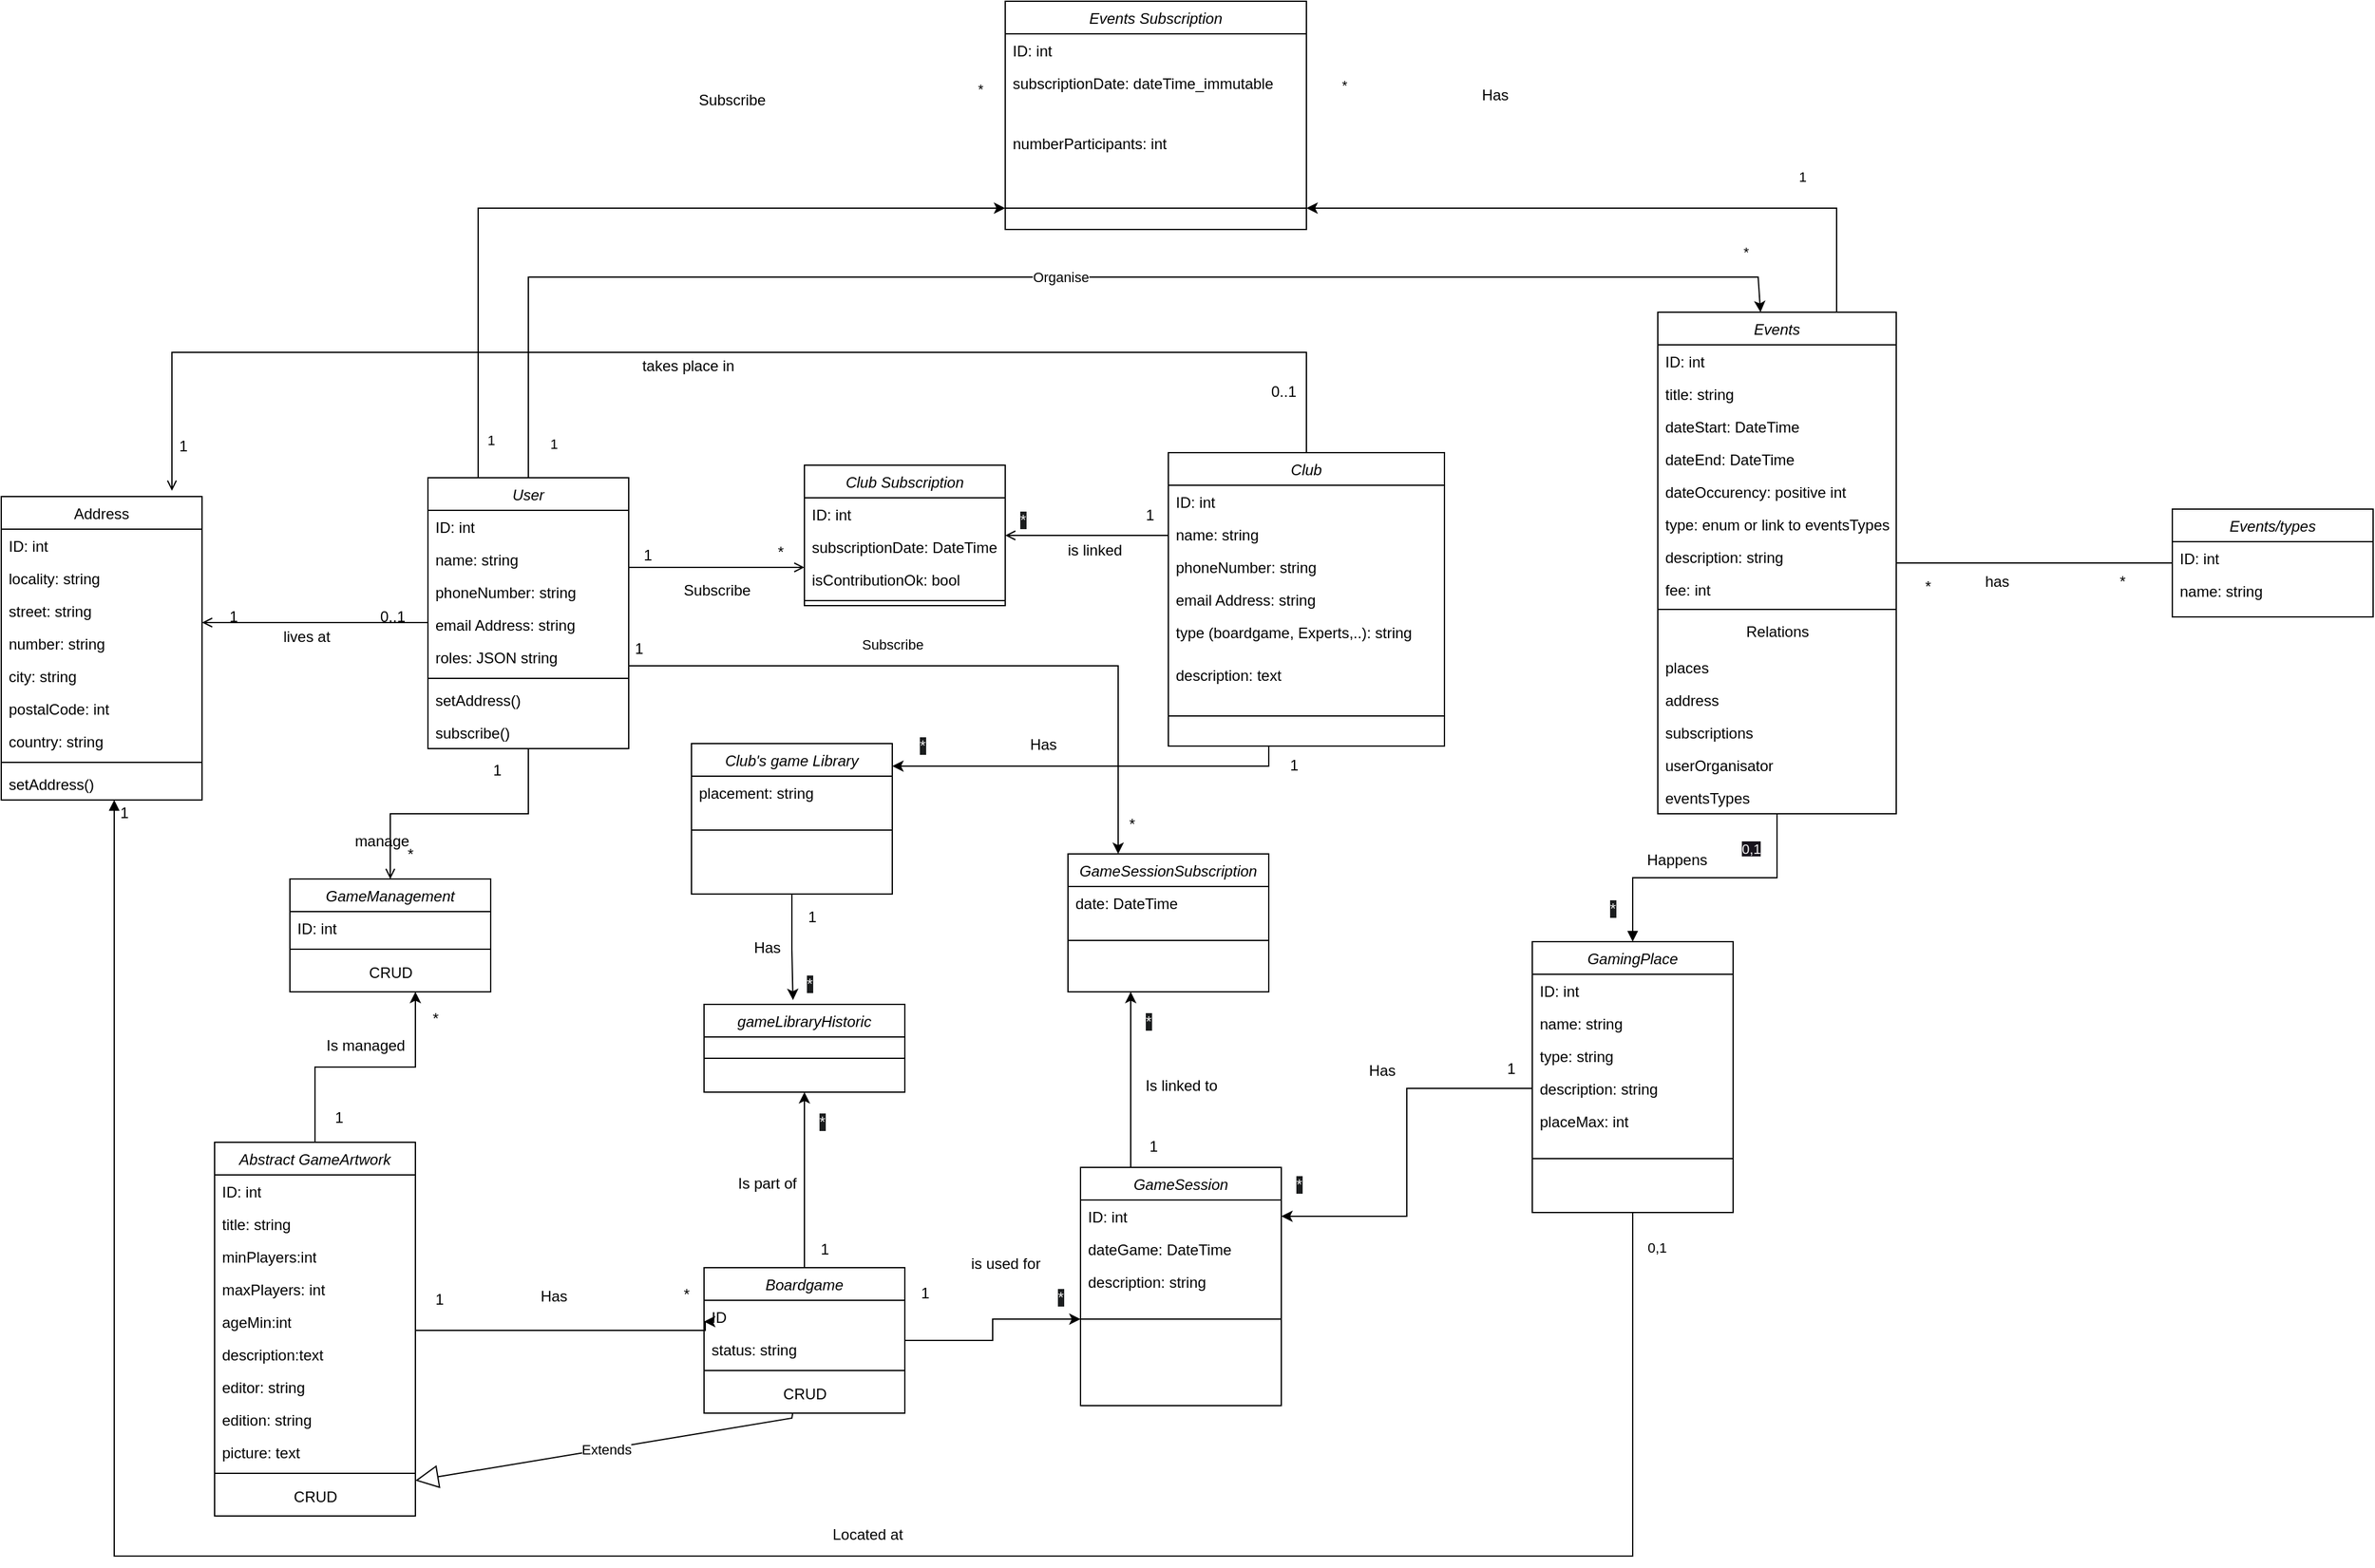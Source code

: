 <mxfile version="24.7.5">
  <diagram id="C5RBs43oDa-KdzZeNtuy" name="Page-1">
    <mxGraphModel dx="1925" dy="2037" grid="1" gridSize="10" guides="1" tooltips="1" connect="1" arrows="1" fold="1" page="1" pageScale="1" pageWidth="827" pageHeight="1169" math="0" shadow="0">
      <root>
        <mxCell id="WIyWlLk6GJQsqaUBKTNV-0" />
        <mxCell id="WIyWlLk6GJQsqaUBKTNV-1" parent="WIyWlLk6GJQsqaUBKTNV-0" />
        <mxCell id="jXClvfBUN3f1fJXmHD22-145" style="edgeStyle=orthogonalEdgeStyle;rounded=0;orthogonalLoop=1;jettySize=auto;html=1;exitX=0.25;exitY=0;exitDx=0;exitDy=0;" parent="WIyWlLk6GJQsqaUBKTNV-1" source="zkfFHV4jXpPFQw0GAbJ--0" target="jXClvfBUN3f1fJXmHD22-22" edge="1">
          <mxGeometry relative="1" as="geometry" />
        </mxCell>
        <mxCell id="zkfFHV4jXpPFQw0GAbJ--0" value="User" style="swimlane;fontStyle=2;align=center;verticalAlign=top;childLayout=stackLayout;horizontal=1;startSize=26;horizontalStack=0;resizeParent=1;resizeLast=0;collapsible=1;marginBottom=0;rounded=0;shadow=0;strokeWidth=1;" parent="WIyWlLk6GJQsqaUBKTNV-1" vertex="1">
          <mxGeometry x="220" y="120" width="160" height="216" as="geometry">
            <mxRectangle x="230" y="140" width="160" height="26" as="alternateBounds" />
          </mxGeometry>
        </mxCell>
        <mxCell id="jXClvfBUN3f1fJXmHD22-160" value="ID: int" style="text;align=left;verticalAlign=top;spacingLeft=4;spacingRight=4;overflow=hidden;rotatable=0;points=[[0,0.5],[1,0.5]];portConstraint=eastwest;" parent="zkfFHV4jXpPFQw0GAbJ--0" vertex="1">
          <mxGeometry y="26" width="160" height="26" as="geometry" />
        </mxCell>
        <mxCell id="zkfFHV4jXpPFQw0GAbJ--1" value="name: string" style="text;align=left;verticalAlign=top;spacingLeft=4;spacingRight=4;overflow=hidden;rotatable=0;points=[[0,0.5],[1,0.5]];portConstraint=eastwest;" parent="zkfFHV4jXpPFQw0GAbJ--0" vertex="1">
          <mxGeometry y="52" width="160" height="26" as="geometry" />
        </mxCell>
        <mxCell id="zkfFHV4jXpPFQw0GAbJ--2" value="phoneNumber: string" style="text;align=left;verticalAlign=top;spacingLeft=4;spacingRight=4;overflow=hidden;rotatable=0;points=[[0,0.5],[1,0.5]];portConstraint=eastwest;rounded=0;shadow=0;html=0;" parent="zkfFHV4jXpPFQw0GAbJ--0" vertex="1">
          <mxGeometry y="78" width="160" height="26" as="geometry" />
        </mxCell>
        <mxCell id="jXClvfBUN3f1fJXmHD22-161" value="email Address: string" style="text;align=left;verticalAlign=top;spacingLeft=4;spacingRight=4;overflow=hidden;rotatable=0;points=[[0,0.5],[1,0.5]];portConstraint=eastwest;rounded=0;shadow=0;html=0;" parent="zkfFHV4jXpPFQw0GAbJ--0" vertex="1">
          <mxGeometry y="104" width="160" height="26" as="geometry" />
        </mxCell>
        <mxCell id="KXV9Pzhh_ANMu6KU807g-0" value="roles: JSON string" style="text;align=left;verticalAlign=top;spacingLeft=4;spacingRight=4;overflow=hidden;rotatable=0;points=[[0,0.5],[1,0.5]];portConstraint=eastwest;rounded=0;shadow=0;html=0;" parent="zkfFHV4jXpPFQw0GAbJ--0" vertex="1">
          <mxGeometry y="130" width="160" height="26" as="geometry" />
        </mxCell>
        <mxCell id="zkfFHV4jXpPFQw0GAbJ--4" value="" style="line;html=1;strokeWidth=1;align=left;verticalAlign=middle;spacingTop=-1;spacingLeft=3;spacingRight=3;rotatable=0;labelPosition=right;points=[];portConstraint=eastwest;" parent="zkfFHV4jXpPFQw0GAbJ--0" vertex="1">
          <mxGeometry y="156" width="160" height="8" as="geometry" />
        </mxCell>
        <mxCell id="jXClvfBUN3f1fJXmHD22-174" value="setAddress()" style="text;align=left;verticalAlign=top;spacingLeft=4;spacingRight=4;overflow=hidden;rotatable=0;points=[[0,0.5],[1,0.5]];portConstraint=eastwest;rounded=0;shadow=0;html=0;" parent="zkfFHV4jXpPFQw0GAbJ--0" vertex="1">
          <mxGeometry y="164" width="160" height="26" as="geometry" />
        </mxCell>
        <mxCell id="zkfFHV4jXpPFQw0GAbJ--3" value="subscribe()" style="text;align=left;verticalAlign=top;spacingLeft=4;spacingRight=4;overflow=hidden;rotatable=0;points=[[0,0.5],[1,0.5]];portConstraint=eastwest;rounded=0;shadow=0;html=0;" parent="zkfFHV4jXpPFQw0GAbJ--0" vertex="1">
          <mxGeometry y="190" width="160" height="26" as="geometry" />
        </mxCell>
        <mxCell id="zkfFHV4jXpPFQw0GAbJ--17" value="Address" style="swimlane;fontStyle=0;align=center;verticalAlign=top;childLayout=stackLayout;horizontal=1;startSize=26;horizontalStack=0;resizeParent=1;resizeLast=0;collapsible=1;marginBottom=0;rounded=0;shadow=0;strokeWidth=1;" parent="WIyWlLk6GJQsqaUBKTNV-1" vertex="1">
          <mxGeometry x="-120" y="135" width="160" height="242" as="geometry">
            <mxRectangle x="550" y="140" width="160" height="26" as="alternateBounds" />
          </mxGeometry>
        </mxCell>
        <mxCell id="jXClvfBUN3f1fJXmHD22-153" value="ID: int " style="text;align=left;verticalAlign=top;spacingLeft=4;spacingRight=4;overflow=hidden;rotatable=0;points=[[0,0.5],[1,0.5]];portConstraint=eastwest;" parent="zkfFHV4jXpPFQw0GAbJ--17" vertex="1">
          <mxGeometry y="26" width="160" height="26" as="geometry" />
        </mxCell>
        <mxCell id="kQWfxEb28oK0HCZHNwVE-1" value="locality: string" style="text;align=left;verticalAlign=top;spacingLeft=4;spacingRight=4;overflow=hidden;rotatable=0;points=[[0,0.5],[1,0.5]];portConstraint=eastwest;" parent="zkfFHV4jXpPFQw0GAbJ--17" vertex="1">
          <mxGeometry y="52" width="160" height="26" as="geometry" />
        </mxCell>
        <mxCell id="jXClvfBUN3f1fJXmHD22-152" value="street: string" style="text;align=left;verticalAlign=top;spacingLeft=4;spacingRight=4;overflow=hidden;rotatable=0;points=[[0,0.5],[1,0.5]];portConstraint=eastwest;" parent="zkfFHV4jXpPFQw0GAbJ--17" vertex="1">
          <mxGeometry y="78" width="160" height="26" as="geometry" />
        </mxCell>
        <mxCell id="zkfFHV4jXpPFQw0GAbJ--18" value="number: string" style="text;align=left;verticalAlign=top;spacingLeft=4;spacingRight=4;overflow=hidden;rotatable=0;points=[[0,0.5],[1,0.5]];portConstraint=eastwest;" parent="zkfFHV4jXpPFQw0GAbJ--17" vertex="1">
          <mxGeometry y="104" width="160" height="26" as="geometry" />
        </mxCell>
        <mxCell id="zkfFHV4jXpPFQw0GAbJ--19" value="city: string" style="text;align=left;verticalAlign=top;spacingLeft=4;spacingRight=4;overflow=hidden;rotatable=0;points=[[0,0.5],[1,0.5]];portConstraint=eastwest;rounded=0;shadow=0;html=0;" parent="zkfFHV4jXpPFQw0GAbJ--17" vertex="1">
          <mxGeometry y="130" width="160" height="26" as="geometry" />
        </mxCell>
        <mxCell id="zkfFHV4jXpPFQw0GAbJ--21" value="postalCode: int" style="text;align=left;verticalAlign=top;spacingLeft=4;spacingRight=4;overflow=hidden;rotatable=0;points=[[0,0.5],[1,0.5]];portConstraint=eastwest;rounded=0;shadow=0;html=0;" parent="zkfFHV4jXpPFQw0GAbJ--17" vertex="1">
          <mxGeometry y="156" width="160" height="26" as="geometry" />
        </mxCell>
        <mxCell id="jXClvfBUN3f1fJXmHD22-150" value="country: string" style="text;align=left;verticalAlign=top;spacingLeft=4;spacingRight=4;overflow=hidden;rotatable=0;points=[[0,0.5],[1,0.5]];portConstraint=eastwest;rounded=0;shadow=0;html=0;" parent="zkfFHV4jXpPFQw0GAbJ--17" vertex="1">
          <mxGeometry y="182" width="160" height="26" as="geometry" />
        </mxCell>
        <mxCell id="jXClvfBUN3f1fJXmHD22-151" value="" style="line;html=1;strokeWidth=1;align=left;verticalAlign=middle;spacingTop=-1;spacingLeft=3;spacingRight=3;rotatable=0;labelPosition=right;points=[];portConstraint=eastwest;" parent="zkfFHV4jXpPFQw0GAbJ--17" vertex="1">
          <mxGeometry y="208" width="160" height="8" as="geometry" />
        </mxCell>
        <mxCell id="zkfFHV4jXpPFQw0GAbJ--22" value="setAddress()" style="text;align=left;verticalAlign=top;spacingLeft=4;spacingRight=4;overflow=hidden;rotatable=0;points=[[0,0.5],[1,0.5]];portConstraint=eastwest;rounded=0;shadow=0;html=0;" parent="zkfFHV4jXpPFQw0GAbJ--17" vertex="1">
          <mxGeometry y="216" width="160" height="26" as="geometry" />
        </mxCell>
        <mxCell id="zkfFHV4jXpPFQw0GAbJ--26" value="" style="endArrow=open;shadow=0;strokeWidth=1;rounded=0;curved=0;endFill=1;edgeStyle=elbowEdgeStyle;elbow=vertical;" parent="WIyWlLk6GJQsqaUBKTNV-1" source="zkfFHV4jXpPFQw0GAbJ--0" target="zkfFHV4jXpPFQw0GAbJ--17" edge="1">
          <mxGeometry x="0.5" y="41" relative="1" as="geometry">
            <mxPoint x="380" y="192" as="sourcePoint" />
            <mxPoint x="540" y="192" as="targetPoint" />
            <mxPoint x="-40" y="32" as="offset" />
          </mxGeometry>
        </mxCell>
        <mxCell id="zkfFHV4jXpPFQw0GAbJ--27" value="0..1" style="resizable=0;align=left;verticalAlign=bottom;labelBackgroundColor=none;fontSize=12;" parent="zkfFHV4jXpPFQw0GAbJ--26" connectable="0" vertex="1">
          <mxGeometry x="-1" relative="1" as="geometry">
            <mxPoint x="-40" y="4" as="offset" />
          </mxGeometry>
        </mxCell>
        <mxCell id="zkfFHV4jXpPFQw0GAbJ--28" value="1" style="resizable=0;align=right;verticalAlign=bottom;labelBackgroundColor=none;fontSize=12;" parent="zkfFHV4jXpPFQw0GAbJ--26" connectable="0" vertex="1">
          <mxGeometry x="1" relative="1" as="geometry">
            <mxPoint x="30" y="4" as="offset" />
          </mxGeometry>
        </mxCell>
        <mxCell id="zkfFHV4jXpPFQw0GAbJ--29" value="lives at" style="text;html=1;resizable=0;points=[];;align=center;verticalAlign=middle;labelBackgroundColor=none;rounded=0;shadow=0;strokeWidth=1;fontSize=12;" parent="zkfFHV4jXpPFQw0GAbJ--26" vertex="1" connectable="0">
          <mxGeometry x="0.5" y="49" relative="1" as="geometry">
            <mxPoint x="38" y="-38" as="offset" />
          </mxGeometry>
        </mxCell>
        <mxCell id="KXV9Pzhh_ANMu6KU807g-1" value="Club Subscription" style="swimlane;fontStyle=2;align=center;verticalAlign=top;childLayout=stackLayout;horizontal=1;startSize=26;horizontalStack=0;resizeParent=1;resizeLast=0;collapsible=1;marginBottom=0;rounded=0;shadow=0;strokeWidth=1;" parent="WIyWlLk6GJQsqaUBKTNV-1" vertex="1">
          <mxGeometry x="520" y="110" width="160" height="112" as="geometry">
            <mxRectangle x="230" y="140" width="160" height="26" as="alternateBounds" />
          </mxGeometry>
        </mxCell>
        <mxCell id="jXClvfBUN3f1fJXmHD22-162" value="ID: int" style="text;align=left;verticalAlign=top;spacingLeft=4;spacingRight=4;overflow=hidden;rotatable=0;points=[[0,0.5],[1,0.5]];portConstraint=eastwest;" parent="KXV9Pzhh_ANMu6KU807g-1" vertex="1">
          <mxGeometry y="26" width="160" height="26" as="geometry" />
        </mxCell>
        <mxCell id="KXV9Pzhh_ANMu6KU807g-2" value="subscriptionDate: DateTime" style="text;align=left;verticalAlign=top;spacingLeft=4;spacingRight=4;overflow=hidden;rotatable=0;points=[[0,0.5],[1,0.5]];portConstraint=eastwest;" parent="KXV9Pzhh_ANMu6KU807g-1" vertex="1">
          <mxGeometry y="52" width="160" height="26" as="geometry" />
        </mxCell>
        <mxCell id="KXV9Pzhh_ANMu6KU807g-14" value="" style="endArrow=open;shadow=0;strokeWidth=1;rounded=0;curved=0;endFill=1;edgeStyle=elbowEdgeStyle;elbow=vertical;" parent="KXV9Pzhh_ANMu6KU807g-1" edge="1">
          <mxGeometry x="0.5" y="41" relative="1" as="geometry">
            <mxPoint x="-140" y="81.5" as="sourcePoint" />
            <mxPoint y="81.5" as="targetPoint" />
            <mxPoint x="-40" y="32" as="offset" />
          </mxGeometry>
        </mxCell>
        <mxCell id="KXV9Pzhh_ANMu6KU807g-15" value="1" style="resizable=0;align=left;verticalAlign=bottom;labelBackgroundColor=none;fontSize=12;" parent="KXV9Pzhh_ANMu6KU807g-14" connectable="0" vertex="1">
          <mxGeometry x="-1" relative="1" as="geometry">
            <mxPoint x="10" y="-1" as="offset" />
          </mxGeometry>
        </mxCell>
        <mxCell id="KXV9Pzhh_ANMu6KU807g-17" value="Subscribe" style="text;html=1;resizable=0;points=[];;align=center;verticalAlign=middle;labelBackgroundColor=none;rounded=0;shadow=0;strokeWidth=1;fontSize=12;" parent="KXV9Pzhh_ANMu6KU807g-14" vertex="1" connectable="0">
          <mxGeometry x="0.5" y="49" relative="1" as="geometry">
            <mxPoint x="-35" y="67" as="offset" />
          </mxGeometry>
        </mxCell>
        <mxCell id="KXV9Pzhh_ANMu6KU807g-4" value="isContributionOk: bool" style="text;align=left;verticalAlign=top;spacingLeft=4;spacingRight=4;overflow=hidden;rotatable=0;points=[[0,0.5],[1,0.5]];portConstraint=eastwest;rounded=0;shadow=0;html=0;" parent="KXV9Pzhh_ANMu6KU807g-1" vertex="1">
          <mxGeometry y="78" width="160" height="26" as="geometry" />
        </mxCell>
        <mxCell id="KXV9Pzhh_ANMu6KU807g-6" value="" style="line;html=1;strokeWidth=1;align=left;verticalAlign=middle;spacingTop=-1;spacingLeft=3;spacingRight=3;rotatable=0;labelPosition=right;points=[];portConstraint=eastwest;" parent="KXV9Pzhh_ANMu6KU807g-1" vertex="1">
          <mxGeometry y="104" width="160" height="8" as="geometry" />
        </mxCell>
        <mxCell id="jXClvfBUN3f1fJXmHD22-112" style="edgeStyle=orthogonalEdgeStyle;rounded=0;orthogonalLoop=1;jettySize=auto;html=1;exitX=0.5;exitY=1;exitDx=0;exitDy=0;" parent="WIyWlLk6GJQsqaUBKTNV-1" source="KXV9Pzhh_ANMu6KU807g-8" target="UbkFtfqhbS67n9IhiyY1-0" edge="1">
          <mxGeometry relative="1" as="geometry">
            <Array as="points">
              <mxPoint x="890" y="350" />
            </Array>
          </mxGeometry>
        </mxCell>
        <mxCell id="KXV9Pzhh_ANMu6KU807g-8" value="Club" style="swimlane;fontStyle=2;align=center;verticalAlign=top;childLayout=stackLayout;horizontal=1;startSize=26;horizontalStack=0;resizeParent=1;resizeLast=0;collapsible=1;marginBottom=0;rounded=0;shadow=0;strokeWidth=1;" parent="WIyWlLk6GJQsqaUBKTNV-1" vertex="1">
          <mxGeometry x="810" y="100" width="220" height="234" as="geometry">
            <mxRectangle x="230" y="140" width="160" height="26" as="alternateBounds" />
          </mxGeometry>
        </mxCell>
        <mxCell id="KXV9Pzhh_ANMu6KU807g-9" value="ID: int" style="text;align=left;verticalAlign=top;spacingLeft=4;spacingRight=4;overflow=hidden;rotatable=0;points=[[0,0.5],[1,0.5]];portConstraint=eastwest;" parent="KXV9Pzhh_ANMu6KU807g-8" vertex="1">
          <mxGeometry y="26" width="220" height="26" as="geometry" />
        </mxCell>
        <mxCell id="jXClvfBUN3f1fJXmHD22-165" value="name: string" style="text;align=left;verticalAlign=top;spacingLeft=4;spacingRight=4;overflow=hidden;rotatable=0;points=[[0,0.5],[1,0.5]];portConstraint=eastwest;" parent="KXV9Pzhh_ANMu6KU807g-8" vertex="1">
          <mxGeometry y="52" width="220" height="26" as="geometry" />
        </mxCell>
        <mxCell id="KXV9Pzhh_ANMu6KU807g-10" value="phoneNumber: string" style="text;align=left;verticalAlign=top;spacingLeft=4;spacingRight=4;overflow=hidden;rotatable=0;points=[[0,0.5],[1,0.5]];portConstraint=eastwest;rounded=0;shadow=0;html=0;" parent="KXV9Pzhh_ANMu6KU807g-8" vertex="1">
          <mxGeometry y="78" width="220" height="26" as="geometry" />
        </mxCell>
        <mxCell id="KXV9Pzhh_ANMu6KU807g-11" value="email Address: string" style="text;align=left;verticalAlign=top;spacingLeft=4;spacingRight=4;overflow=hidden;rotatable=0;points=[[0,0.5],[1,0.5]];portConstraint=eastwest;rounded=0;shadow=0;html=0;" parent="KXV9Pzhh_ANMu6KU807g-8" vertex="1">
          <mxGeometry y="104" width="220" height="26" as="geometry" />
        </mxCell>
        <mxCell id="KXV9Pzhh_ANMu6KU807g-37" value="type (boardgame, Experts,..): string" style="text;align=left;verticalAlign=top;spacingLeft=4;spacingRight=4;overflow=hidden;rotatable=0;points=[[0,0.5],[1,0.5]];portConstraint=eastwest;rounded=0;shadow=0;html=0;" parent="KXV9Pzhh_ANMu6KU807g-8" vertex="1">
          <mxGeometry y="130" width="220" height="34" as="geometry" />
        </mxCell>
        <mxCell id="kQWfxEb28oK0HCZHNwVE-5" value="description: text" style="text;align=left;verticalAlign=top;spacingLeft=4;spacingRight=4;overflow=hidden;rotatable=0;points=[[0,0.5],[1,0.5]];portConstraint=eastwest;rounded=0;shadow=0;html=0;" parent="KXV9Pzhh_ANMu6KU807g-8" vertex="1">
          <mxGeometry y="164" width="220" height="34" as="geometry" />
        </mxCell>
        <mxCell id="KXV9Pzhh_ANMu6KU807g-13" value="" style="line;html=1;strokeWidth=1;align=left;verticalAlign=middle;spacingTop=-1;spacingLeft=3;spacingRight=3;rotatable=0;labelPosition=right;points=[];portConstraint=eastwest;" parent="KXV9Pzhh_ANMu6KU807g-8" vertex="1">
          <mxGeometry y="198" width="220" height="24" as="geometry" />
        </mxCell>
        <mxCell id="KXV9Pzhh_ANMu6KU807g-18" value="*" style="resizable=0;align=right;verticalAlign=bottom;labelBackgroundColor=none;fontSize=12;" parent="WIyWlLk6GJQsqaUBKTNV-1" connectable="0" vertex="1">
          <mxGeometry x="580" y="135" as="geometry">
            <mxPoint x="-75" y="53" as="offset" />
          </mxGeometry>
        </mxCell>
        <mxCell id="KXV9Pzhh_ANMu6KU807g-19" value="" style="endArrow=open;shadow=0;strokeWidth=1;rounded=0;curved=0;endFill=1;edgeStyle=elbowEdgeStyle;elbow=vertical;exitX=0.5;exitY=0;exitDx=0;exitDy=0;entryX=0.85;entryY=-0.019;entryDx=0;entryDy=0;entryPerimeter=0;" parent="WIyWlLk6GJQsqaUBKTNV-1" source="KXV9Pzhh_ANMu6KU807g-8" target="zkfFHV4jXpPFQw0GAbJ--17" edge="1">
          <mxGeometry x="0.5" y="41" relative="1" as="geometry">
            <mxPoint x="870.08" y="20.048" as="sourcePoint" />
            <mxPoint x="40" y="20" as="targetPoint" />
            <mxPoint x="-40" y="32" as="offset" />
            <Array as="points">
              <mxPoint x="460" y="20" />
            </Array>
          </mxGeometry>
        </mxCell>
        <mxCell id="KXV9Pzhh_ANMu6KU807g-20" value="0..1" style="resizable=0;align=left;verticalAlign=bottom;labelBackgroundColor=none;fontSize=12;" parent="KXV9Pzhh_ANMu6KU807g-19" connectable="0" vertex="1">
          <mxGeometry x="-1" relative="1" as="geometry">
            <mxPoint x="-30" y="-40" as="offset" />
          </mxGeometry>
        </mxCell>
        <mxCell id="KXV9Pzhh_ANMu6KU807g-21" value="1" style="resizable=0;align=right;verticalAlign=bottom;labelBackgroundColor=none;fontSize=12;" parent="KXV9Pzhh_ANMu6KU807g-19" connectable="0" vertex="1">
          <mxGeometry x="1" relative="1" as="geometry">
            <mxPoint x="14" y="-27" as="offset" />
          </mxGeometry>
        </mxCell>
        <mxCell id="KXV9Pzhh_ANMu6KU807g-22" value="takes place in" style="text;html=1;resizable=0;points=[];;align=center;verticalAlign=middle;labelBackgroundColor=none;rounded=0;shadow=0;strokeWidth=1;fontSize=12;" parent="KXV9Pzhh_ANMu6KU807g-19" vertex="1" connectable="0">
          <mxGeometry x="0.5" y="49" relative="1" as="geometry">
            <mxPoint x="248" y="-38" as="offset" />
          </mxGeometry>
        </mxCell>
        <mxCell id="KXV9Pzhh_ANMu6KU807g-23" value="" style="endArrow=open;shadow=0;strokeWidth=1;rounded=0;curved=0;endFill=1;edgeStyle=elbowEdgeStyle;elbow=vertical;" parent="WIyWlLk6GJQsqaUBKTNV-1" source="KXV9Pzhh_ANMu6KU807g-8" target="KXV9Pzhh_ANMu6KU807g-1" edge="1">
          <mxGeometry x="0.5" y="41" relative="1" as="geometry">
            <mxPoint x="610" y="240" as="sourcePoint" />
            <mxPoint x="750" y="240" as="targetPoint" />
            <mxPoint x="-40" y="32" as="offset" />
          </mxGeometry>
        </mxCell>
        <mxCell id="KXV9Pzhh_ANMu6KU807g-25" value="is linked" style="text;html=1;resizable=0;points=[];;align=center;verticalAlign=middle;labelBackgroundColor=none;rounded=0;shadow=0;strokeWidth=1;fontSize=12;" parent="KXV9Pzhh_ANMu6KU807g-23" vertex="1" connectable="0">
          <mxGeometry x="0.5" y="49" relative="1" as="geometry">
            <mxPoint x="38" y="-37" as="offset" />
          </mxGeometry>
        </mxCell>
        <mxCell id="KXV9Pzhh_ANMu6KU807g-26" value="" style="endArrow=open;shadow=0;strokeWidth=1;rounded=0;curved=0;endFill=1;edgeStyle=elbowEdgeStyle;elbow=vertical;entryX=0.5;entryY=0;entryDx=0;entryDy=0;" parent="WIyWlLk6GJQsqaUBKTNV-1" source="zkfFHV4jXpPFQw0GAbJ--0" target="KXV9Pzhh_ANMu6KU807g-30" edge="1">
          <mxGeometry x="0.5" y="41" relative="1" as="geometry">
            <mxPoint x="300" y="270" as="sourcePoint" />
            <mxPoint x="160" y="380" as="targetPoint" />
            <mxPoint x="-40" y="32" as="offset" />
          </mxGeometry>
        </mxCell>
        <mxCell id="KXV9Pzhh_ANMu6KU807g-27" value="1" style="resizable=0;align=left;verticalAlign=bottom;labelBackgroundColor=none;fontSize=12;" parent="KXV9Pzhh_ANMu6KU807g-26" connectable="0" vertex="1">
          <mxGeometry x="-1" relative="1" as="geometry">
            <mxPoint x="-30" y="26" as="offset" />
          </mxGeometry>
        </mxCell>
        <mxCell id="KXV9Pzhh_ANMu6KU807g-28" value="*" style="resizable=0;align=right;verticalAlign=bottom;labelBackgroundColor=none;fontSize=12;" parent="KXV9Pzhh_ANMu6KU807g-26" connectable="0" vertex="1">
          <mxGeometry x="1" relative="1" as="geometry">
            <mxPoint x="20" y="-11" as="offset" />
          </mxGeometry>
        </mxCell>
        <mxCell id="KXV9Pzhh_ANMu6KU807g-29" value="manage" style="text;html=1;resizable=0;points=[];;align=center;verticalAlign=middle;labelBackgroundColor=none;rounded=0;shadow=0;strokeWidth=1;fontSize=12;" parent="KXV9Pzhh_ANMu6KU807g-26" vertex="1" connectable="0">
          <mxGeometry x="0.5" y="49" relative="1" as="geometry">
            <mxPoint x="-9" y="-27" as="offset" />
          </mxGeometry>
        </mxCell>
        <mxCell id="KXV9Pzhh_ANMu6KU807g-30" value="GameManagement" style="swimlane;fontStyle=2;align=center;verticalAlign=top;childLayout=stackLayout;horizontal=1;startSize=26;horizontalStack=0;resizeParent=1;resizeLast=0;collapsible=1;marginBottom=0;rounded=0;shadow=0;strokeWidth=1;" parent="WIyWlLk6GJQsqaUBKTNV-1" vertex="1">
          <mxGeometry x="110" y="440" width="160" height="90" as="geometry">
            <mxRectangle x="230" y="140" width="160" height="26" as="alternateBounds" />
          </mxGeometry>
        </mxCell>
        <mxCell id="KXV9Pzhh_ANMu6KU807g-31" value="ID: int" style="text;align=left;verticalAlign=top;spacingLeft=4;spacingRight=4;overflow=hidden;rotatable=0;points=[[0,0.5],[1,0.5]];portConstraint=eastwest;" parent="KXV9Pzhh_ANMu6KU807g-30" vertex="1">
          <mxGeometry y="26" width="160" height="26" as="geometry" />
        </mxCell>
        <mxCell id="KXV9Pzhh_ANMu6KU807g-35" value="" style="line;html=1;strokeWidth=1;align=left;verticalAlign=middle;spacingTop=-1;spacingLeft=3;spacingRight=3;rotatable=0;labelPosition=right;points=[];portConstraint=eastwest;" parent="KXV9Pzhh_ANMu6KU807g-30" vertex="1">
          <mxGeometry y="52" width="160" height="8" as="geometry" />
        </mxCell>
        <mxCell id="KXV9Pzhh_ANMu6KU807g-38" value="CRUD" style="text;html=1;align=center;verticalAlign=middle;resizable=0;points=[];autosize=1;strokeColor=none;fillColor=none;" parent="KXV9Pzhh_ANMu6KU807g-30" vertex="1">
          <mxGeometry y="60" width="160" height="30" as="geometry" />
        </mxCell>
        <mxCell id="KXV9Pzhh_ANMu6KU807g-39" value="&lt;span style=&quot;color: rgb(240, 240, 240); font-family: Helvetica; font-size: 12px; font-style: normal; font-variant-ligatures: normal; font-variant-caps: normal; font-weight: 400; letter-spacing: normal; orphans: 2; text-align: right; text-indent: 0px; text-transform: none; widows: 2; word-spacing: 0px; -webkit-text-stroke-width: 0px; white-space: nowrap; background-color: rgb(27, 29, 30); text-decoration-thickness: initial; text-decoration-style: initial; text-decoration-color: initial; display: inline !important; float: none;&quot;&gt;*&lt;/span&gt;" style="text;whiteSpace=wrap;html=1;" parent="WIyWlLk6GJQsqaUBKTNV-1" vertex="1">
          <mxGeometry x="690" y="140" width="20" height="20" as="geometry" />
        </mxCell>
        <mxCell id="KXV9Pzhh_ANMu6KU807g-41" value="1" style="text;html=1;align=center;verticalAlign=middle;resizable=0;points=[];autosize=1;strokeColor=none;fillColor=none;" parent="WIyWlLk6GJQsqaUBKTNV-1" vertex="1">
          <mxGeometry x="780" y="135" width="30" height="30" as="geometry" />
        </mxCell>
        <mxCell id="UbkFtfqhbS67n9IhiyY1-0" value="Club&#39;s game Library" style="swimlane;fontStyle=2;align=center;verticalAlign=top;childLayout=stackLayout;horizontal=1;startSize=26;horizontalStack=0;resizeParent=1;resizeLast=0;collapsible=1;marginBottom=0;rounded=0;shadow=0;strokeWidth=1;" parent="WIyWlLk6GJQsqaUBKTNV-1" vertex="1">
          <mxGeometry x="430" y="332" width="160" height="120" as="geometry">
            <mxRectangle x="230" y="140" width="160" height="26" as="alternateBounds" />
          </mxGeometry>
        </mxCell>
        <mxCell id="UbkFtfqhbS67n9IhiyY1-1" value="placement: string" style="text;align=left;verticalAlign=top;spacingLeft=4;spacingRight=4;overflow=hidden;rotatable=0;points=[[0,0.5],[1,0.5]];portConstraint=eastwest;" parent="UbkFtfqhbS67n9IhiyY1-0" vertex="1">
          <mxGeometry y="26" width="160" height="26" as="geometry" />
        </mxCell>
        <mxCell id="UbkFtfqhbS67n9IhiyY1-6" value="" style="line;html=1;strokeWidth=1;align=left;verticalAlign=middle;spacingTop=-1;spacingLeft=3;spacingRight=3;rotatable=0;labelPosition=right;points=[];portConstraint=eastwest;" parent="UbkFtfqhbS67n9IhiyY1-0" vertex="1">
          <mxGeometry y="52" width="160" height="34" as="geometry" />
        </mxCell>
        <mxCell id="jXClvfBUN3f1fJXmHD22-146" style="edgeStyle=orthogonalEdgeStyle;rounded=0;orthogonalLoop=1;jettySize=auto;html=1;exitX=0.75;exitY=0;exitDx=0;exitDy=0;" parent="WIyWlLk6GJQsqaUBKTNV-1" source="jXClvfBUN3f1fJXmHD22-5" target="jXClvfBUN3f1fJXmHD22-22" edge="1">
          <mxGeometry relative="1" as="geometry" />
        </mxCell>
        <mxCell id="jXClvfBUN3f1fJXmHD22-5" value="Events" style="swimlane;fontStyle=2;align=center;verticalAlign=top;childLayout=stackLayout;horizontal=1;startSize=26;horizontalStack=0;resizeParent=1;resizeLast=0;collapsible=1;marginBottom=0;rounded=0;shadow=0;strokeWidth=1;" parent="WIyWlLk6GJQsqaUBKTNV-1" vertex="1">
          <mxGeometry x="1200" y="-12" width="190" height="400" as="geometry">
            <mxRectangle x="230" y="140" width="160" height="26" as="alternateBounds" />
          </mxGeometry>
        </mxCell>
        <mxCell id="jXClvfBUN3f1fJXmHD22-164" value="ID: int" style="text;align=left;verticalAlign=top;spacingLeft=4;spacingRight=4;overflow=hidden;rotatable=0;points=[[0,0.5],[1,0.5]];portConstraint=eastwest;" parent="jXClvfBUN3f1fJXmHD22-5" vertex="1">
          <mxGeometry y="26" width="190" height="26" as="geometry" />
        </mxCell>
        <mxCell id="jXClvfBUN3f1fJXmHD22-6" value="title: string&#xa;" style="text;align=left;verticalAlign=top;spacingLeft=4;spacingRight=4;overflow=hidden;rotatable=0;points=[[0,0.5],[1,0.5]];portConstraint=eastwest;" parent="jXClvfBUN3f1fJXmHD22-5" vertex="1">
          <mxGeometry y="52" width="190" height="26" as="geometry" />
        </mxCell>
        <mxCell id="jXClvfBUN3f1fJXmHD22-9" value="dateStart: DateTime" style="text;align=left;verticalAlign=top;spacingLeft=4;spacingRight=4;overflow=hidden;rotatable=0;points=[[0,0.5],[1,0.5]];portConstraint=eastwest;" parent="jXClvfBUN3f1fJXmHD22-5" vertex="1">
          <mxGeometry y="78" width="190" height="26" as="geometry" />
        </mxCell>
        <mxCell id="jXClvfBUN3f1fJXmHD22-39" value="dateEnd: DateTime" style="text;align=left;verticalAlign=top;spacingLeft=4;spacingRight=4;overflow=hidden;rotatable=0;points=[[0,0.5],[1,0.5]];portConstraint=eastwest;" parent="jXClvfBUN3f1fJXmHD22-5" vertex="1">
          <mxGeometry y="104" width="190" height="26" as="geometry" />
        </mxCell>
        <mxCell id="jXClvfBUN3f1fJXmHD22-40" value="dateOccurency: positive int" style="text;align=left;verticalAlign=top;spacingLeft=4;spacingRight=4;overflow=hidden;rotatable=0;points=[[0,0.5],[1,0.5]];portConstraint=eastwest;" parent="jXClvfBUN3f1fJXmHD22-5" vertex="1">
          <mxGeometry y="130" width="190" height="26" as="geometry" />
        </mxCell>
        <mxCell id="jXClvfBUN3f1fJXmHD22-10" value="type: enum or link to eventsTypes" style="text;align=left;verticalAlign=top;spacingLeft=4;spacingRight=4;overflow=hidden;rotatable=0;points=[[0,0.5],[1,0.5]];portConstraint=eastwest;" parent="jXClvfBUN3f1fJXmHD22-5" vertex="1">
          <mxGeometry y="156" width="190" height="26" as="geometry" />
        </mxCell>
        <mxCell id="jXClvfBUN3f1fJXmHD22-8" value="description: string" style="text;align=left;verticalAlign=top;spacingLeft=4;spacingRight=4;overflow=hidden;rotatable=0;points=[[0,0.5],[1,0.5]];portConstraint=eastwest;" parent="jXClvfBUN3f1fJXmHD22-5" vertex="1">
          <mxGeometry y="182" width="190" height="26" as="geometry" />
        </mxCell>
        <mxCell id="jXClvfBUN3f1fJXmHD22-43" value="fee: int" style="text;align=left;verticalAlign=top;spacingLeft=4;spacingRight=4;overflow=hidden;rotatable=0;points=[[0,0.5],[1,0.5]];portConstraint=eastwest;" parent="jXClvfBUN3f1fJXmHD22-5" vertex="1">
          <mxGeometry y="208" width="190" height="26" as="geometry" />
        </mxCell>
        <mxCell id="jXClvfBUN3f1fJXmHD22-7" value="" style="line;html=1;strokeWidth=1;align=left;verticalAlign=middle;spacingTop=-1;spacingLeft=3;spacingRight=3;rotatable=0;labelPosition=right;points=[];portConstraint=eastwest;" parent="jXClvfBUN3f1fJXmHD22-5" vertex="1">
          <mxGeometry y="234" width="190" height="6" as="geometry" />
        </mxCell>
        <mxCell id="L0uaYLzmE7jyQXVmUCjH-1" value="Relations" style="text;html=1;align=center;verticalAlign=middle;resizable=0;points=[];autosize=1;strokeColor=none;fillColor=none;" vertex="1" parent="jXClvfBUN3f1fJXmHD22-5">
          <mxGeometry y="240" width="190" height="30" as="geometry" />
        </mxCell>
        <mxCell id="L0uaYLzmE7jyQXVmUCjH-0" value="places" style="text;align=left;verticalAlign=top;spacingLeft=4;spacingRight=4;overflow=hidden;rotatable=0;points=[[0,0.5],[1,0.5]];portConstraint=eastwest;" vertex="1" parent="jXClvfBUN3f1fJXmHD22-5">
          <mxGeometry y="270" width="190" height="26" as="geometry" />
        </mxCell>
        <mxCell id="L0uaYLzmE7jyQXVmUCjH-3" value="address" style="text;align=left;verticalAlign=top;spacingLeft=4;spacingRight=4;overflow=hidden;rotatable=0;points=[[0,0.5],[1,0.5]];portConstraint=eastwest;" vertex="1" parent="jXClvfBUN3f1fJXmHD22-5">
          <mxGeometry y="296" width="190" height="26" as="geometry" />
        </mxCell>
        <mxCell id="L0uaYLzmE7jyQXVmUCjH-4" value="subscriptions" style="text;align=left;verticalAlign=top;spacingLeft=4;spacingRight=4;overflow=hidden;rotatable=0;points=[[0,0.5],[1,0.5]];portConstraint=eastwest;" vertex="1" parent="jXClvfBUN3f1fJXmHD22-5">
          <mxGeometry y="322" width="190" height="26" as="geometry" />
        </mxCell>
        <mxCell id="L0uaYLzmE7jyQXVmUCjH-5" value="userOrganisator" style="text;align=left;verticalAlign=top;spacingLeft=4;spacingRight=4;overflow=hidden;rotatable=0;points=[[0,0.5],[1,0.5]];portConstraint=eastwest;" vertex="1" parent="jXClvfBUN3f1fJXmHD22-5">
          <mxGeometry y="348" width="190" height="26" as="geometry" />
        </mxCell>
        <mxCell id="L0uaYLzmE7jyQXVmUCjH-2" value="eventsTypes" style="text;align=left;verticalAlign=top;spacingLeft=4;spacingRight=4;overflow=hidden;rotatable=0;points=[[0,0.5],[1,0.5]];portConstraint=eastwest;" vertex="1" parent="jXClvfBUN3f1fJXmHD22-5">
          <mxGeometry y="374" width="190" height="26" as="geometry" />
        </mxCell>
        <mxCell id="jXClvfBUN3f1fJXmHD22-11" value="" style="endArrow=classic;html=1;rounded=0;" parent="WIyWlLk6GJQsqaUBKTNV-1" source="zkfFHV4jXpPFQw0GAbJ--0" target="jXClvfBUN3f1fJXmHD22-5" edge="1">
          <mxGeometry relative="1" as="geometry">
            <mxPoint x="260" y="57.091" as="sourcePoint" />
            <mxPoint x="1030" y="-100" as="targetPoint" />
            <Array as="points">
              <mxPoint x="300" y="-40" />
              <mxPoint x="1280" y="-40" />
            </Array>
          </mxGeometry>
        </mxCell>
        <mxCell id="jXClvfBUN3f1fJXmHD22-12" value="Organise" style="edgeLabel;resizable=0;html=1;;align=center;verticalAlign=middle;" parent="jXClvfBUN3f1fJXmHD22-11" connectable="0" vertex="1">
          <mxGeometry relative="1" as="geometry" />
        </mxCell>
        <mxCell id="jXClvfBUN3f1fJXmHD22-15" value="1" style="edgeLabel;html=1;align=center;verticalAlign=middle;resizable=0;points=[];" parent="jXClvfBUN3f1fJXmHD22-11" vertex="1" connectable="0">
          <mxGeometry x="-0.954" y="-3" relative="1" as="geometry">
            <mxPoint x="17" as="offset" />
          </mxGeometry>
        </mxCell>
        <mxCell id="jXClvfBUN3f1fJXmHD22-16" value="*" style="edgeLabel;html=1;align=center;verticalAlign=middle;resizable=0;points=[];" parent="jXClvfBUN3f1fJXmHD22-11" vertex="1" connectable="0">
          <mxGeometry x="0.928" y="1" relative="1" as="geometry">
            <mxPoint x="4" y="-19" as="offset" />
          </mxGeometry>
        </mxCell>
        <mxCell id="jXClvfBUN3f1fJXmHD22-17" value="Events Subscription" style="swimlane;fontStyle=2;align=center;verticalAlign=top;childLayout=stackLayout;horizontal=1;startSize=26;horizontalStack=0;resizeParent=1;resizeLast=0;collapsible=1;marginBottom=0;rounded=0;shadow=0;strokeWidth=1;" parent="WIyWlLk6GJQsqaUBKTNV-1" vertex="1">
          <mxGeometry x="680" y="-260" width="240" height="182" as="geometry">
            <mxRectangle x="230" y="140" width="160" height="26" as="alternateBounds" />
          </mxGeometry>
        </mxCell>
        <mxCell id="jXClvfBUN3f1fJXmHD22-163" value="ID: int" style="text;align=left;verticalAlign=top;spacingLeft=4;spacingRight=4;overflow=hidden;rotatable=0;points=[[0,0.5],[1,0.5]];portConstraint=eastwest;" parent="jXClvfBUN3f1fJXmHD22-17" vertex="1">
          <mxGeometry y="26" width="240" height="26" as="geometry" />
        </mxCell>
        <mxCell id="TH4oFS3spnR1M7Z3OZfE-0" value="subscriptionDate: dateTime_immutable" style="text;align=left;verticalAlign=top;spacingLeft=4;spacingRight=4;overflow=hidden;rotatable=0;points=[[0,0.5],[1,0.5]];portConstraint=eastwest;" parent="jXClvfBUN3f1fJXmHD22-17" vertex="1">
          <mxGeometry y="52" width="240" height="48" as="geometry" />
        </mxCell>
        <mxCell id="jXClvfBUN3f1fJXmHD22-19" value="numberParticipants: int" style="text;align=left;verticalAlign=top;spacingLeft=4;spacingRight=4;overflow=hidden;rotatable=0;points=[[0,0.5],[1,0.5]];portConstraint=eastwest;" parent="jXClvfBUN3f1fJXmHD22-17" vertex="1">
          <mxGeometry y="100" width="240" height="48" as="geometry" />
        </mxCell>
        <mxCell id="jXClvfBUN3f1fJXmHD22-22" value="" style="line;html=1;strokeWidth=1;align=left;verticalAlign=middle;spacingTop=-1;spacingLeft=3;spacingRight=3;rotatable=0;labelPosition=right;points=[];portConstraint=eastwest;" parent="jXClvfBUN3f1fJXmHD22-17" vertex="1">
          <mxGeometry y="148" width="240" height="34" as="geometry" />
        </mxCell>
        <mxCell id="jXClvfBUN3f1fJXmHD22-29" value="*" style="edgeLabel;html=1;align=center;verticalAlign=middle;resizable=0;points=[];" parent="WIyWlLk6GJQsqaUBKTNV-1" vertex="1" connectable="0">
          <mxGeometry x="660" y="-190" as="geometry" />
        </mxCell>
        <mxCell id="jXClvfBUN3f1fJXmHD22-30" value="1" style="edgeLabel;html=1;align=center;verticalAlign=middle;resizable=0;points=[];" parent="WIyWlLk6GJQsqaUBKTNV-1" vertex="1" connectable="0">
          <mxGeometry x="270" y="90" as="geometry" />
        </mxCell>
        <mxCell id="jXClvfBUN3f1fJXmHD22-31" value="1" style="edgeLabel;html=1;align=center;verticalAlign=middle;resizable=0;points=[];" parent="WIyWlLk6GJQsqaUBKTNV-1" vertex="1" connectable="0">
          <mxGeometry x="1315" y="-120" as="geometry" />
        </mxCell>
        <mxCell id="jXClvfBUN3f1fJXmHD22-88" style="edgeStyle=orthogonalEdgeStyle;rounded=0;orthogonalLoop=1;jettySize=auto;html=1;exitX=0.25;exitY=0;exitDx=0;exitDy=0;" parent="WIyWlLk6GJQsqaUBKTNV-1" source="jXClvfBUN3f1fJXmHD22-33" edge="1">
          <mxGeometry relative="1" as="geometry">
            <mxPoint x="780" y="530" as="targetPoint" />
          </mxGeometry>
        </mxCell>
        <mxCell id="jXClvfBUN3f1fJXmHD22-33" value="GameSession" style="swimlane;fontStyle=2;align=center;verticalAlign=top;childLayout=stackLayout;horizontal=1;startSize=26;horizontalStack=0;resizeParent=1;resizeLast=0;collapsible=1;marginBottom=0;rounded=0;shadow=0;strokeWidth=1;" parent="WIyWlLk6GJQsqaUBKTNV-1" vertex="1">
          <mxGeometry x="740" y="670" width="160" height="190" as="geometry">
            <mxRectangle x="230" y="140" width="160" height="26" as="alternateBounds" />
          </mxGeometry>
        </mxCell>
        <mxCell id="jXClvfBUN3f1fJXmHD22-35" value="ID: int" style="text;align=left;verticalAlign=top;spacingLeft=4;spacingRight=4;overflow=hidden;rotatable=0;points=[[0,0.5],[1,0.5]];portConstraint=eastwest;" parent="jXClvfBUN3f1fJXmHD22-33" vertex="1">
          <mxGeometry y="26" width="160" height="26" as="geometry" />
        </mxCell>
        <mxCell id="jXClvfBUN3f1fJXmHD22-166" value="dateGame: DateTime" style="text;align=left;verticalAlign=top;spacingLeft=4;spacingRight=4;overflow=hidden;rotatable=0;points=[[0,0.5],[1,0.5]];portConstraint=eastwest;" parent="jXClvfBUN3f1fJXmHD22-33" vertex="1">
          <mxGeometry y="52" width="160" height="26" as="geometry" />
        </mxCell>
        <mxCell id="jXClvfBUN3f1fJXmHD22-37" value="description: string" style="text;align=left;verticalAlign=top;spacingLeft=4;spacingRight=4;overflow=hidden;rotatable=0;points=[[0,0.5],[1,0.5]];portConstraint=eastwest;" parent="jXClvfBUN3f1fJXmHD22-33" vertex="1">
          <mxGeometry y="78" width="160" height="26" as="geometry" />
        </mxCell>
        <mxCell id="jXClvfBUN3f1fJXmHD22-38" value="" style="line;html=1;strokeWidth=1;align=left;verticalAlign=middle;spacingTop=-1;spacingLeft=3;spacingRight=3;rotatable=0;labelPosition=right;points=[];portConstraint=eastwest;" parent="jXClvfBUN3f1fJXmHD22-33" vertex="1">
          <mxGeometry y="104" width="160" height="34" as="geometry" />
        </mxCell>
        <mxCell id="jXClvfBUN3f1fJXmHD22-44" value="GameSessionSubscription" style="swimlane;fontStyle=2;align=center;verticalAlign=top;childLayout=stackLayout;horizontal=1;startSize=26;horizontalStack=0;resizeParent=1;resizeLast=0;collapsible=1;marginBottom=0;rounded=0;shadow=0;strokeWidth=1;" parent="WIyWlLk6GJQsqaUBKTNV-1" vertex="1">
          <mxGeometry x="730" y="420" width="160" height="110" as="geometry">
            <mxRectangle x="230" y="140" width="160" height="26" as="alternateBounds" />
          </mxGeometry>
        </mxCell>
        <mxCell id="jXClvfBUN3f1fJXmHD22-46" value="date: DateTime" style="text;align=left;verticalAlign=top;spacingLeft=4;spacingRight=4;overflow=hidden;rotatable=0;points=[[0,0.5],[1,0.5]];portConstraint=eastwest;" parent="jXClvfBUN3f1fJXmHD22-44" vertex="1">
          <mxGeometry y="26" width="160" height="26" as="geometry" />
        </mxCell>
        <mxCell id="jXClvfBUN3f1fJXmHD22-49" value="" style="line;html=1;strokeWidth=1;align=left;verticalAlign=middle;spacingTop=-1;spacingLeft=3;spacingRight=3;rotatable=0;labelPosition=right;points=[];portConstraint=eastwest;" parent="jXClvfBUN3f1fJXmHD22-44" vertex="1">
          <mxGeometry y="52" width="160" height="34" as="geometry" />
        </mxCell>
        <mxCell id="jXClvfBUN3f1fJXmHD22-50" value="Abstract GameArtwork" style="swimlane;fontStyle=2;align=center;verticalAlign=top;childLayout=stackLayout;horizontal=1;startSize=26;horizontalStack=0;resizeParent=1;resizeLast=0;collapsible=1;marginBottom=0;rounded=0;shadow=0;strokeWidth=1;" parent="WIyWlLk6GJQsqaUBKTNV-1" vertex="1">
          <mxGeometry x="50" y="650" width="160" height="298" as="geometry">
            <mxRectangle x="230" y="140" width="160" height="26" as="alternateBounds" />
          </mxGeometry>
        </mxCell>
        <mxCell id="jXClvfBUN3f1fJXmHD22-155" value="ID: int" style="text;strokeColor=none;fillColor=none;align=left;verticalAlign=top;spacingLeft=4;spacingRight=4;overflow=hidden;rotatable=0;points=[[0,0.5],[1,0.5]];portConstraint=eastwest;whiteSpace=wrap;html=1;" parent="jXClvfBUN3f1fJXmHD22-50" vertex="1">
          <mxGeometry y="26" width="160" height="26" as="geometry" />
        </mxCell>
        <mxCell id="jXClvfBUN3f1fJXmHD22-119" value="title: string" style="text;strokeColor=none;fillColor=none;align=left;verticalAlign=top;spacingLeft=4;spacingRight=4;overflow=hidden;rotatable=0;points=[[0,0.5],[1,0.5]];portConstraint=eastwest;whiteSpace=wrap;html=1;" parent="jXClvfBUN3f1fJXmHD22-50" vertex="1">
          <mxGeometry y="52" width="160" height="26" as="geometry" />
        </mxCell>
        <mxCell id="jXClvfBUN3f1fJXmHD22-124" value="minPlayers:int" style="text;strokeColor=none;fillColor=none;align=left;verticalAlign=top;spacingLeft=4;spacingRight=4;overflow=hidden;rotatable=0;points=[[0,0.5],[1,0.5]];portConstraint=eastwest;whiteSpace=wrap;html=1;" parent="jXClvfBUN3f1fJXmHD22-50" vertex="1">
          <mxGeometry y="78" width="160" height="26" as="geometry" />
        </mxCell>
        <mxCell id="jXClvfBUN3f1fJXmHD22-127" value="maxPlayers: int" style="text;strokeColor=none;fillColor=none;align=left;verticalAlign=top;spacingLeft=4;spacingRight=4;overflow=hidden;rotatable=0;points=[[0,0.5],[1,0.5]];portConstraint=eastwest;whiteSpace=wrap;html=1;" parent="jXClvfBUN3f1fJXmHD22-50" vertex="1">
          <mxGeometry y="104" width="160" height="26" as="geometry" />
        </mxCell>
        <mxCell id="jXClvfBUN3f1fJXmHD22-128" value="ageMin:int" style="text;strokeColor=none;fillColor=none;align=left;verticalAlign=top;spacingLeft=4;spacingRight=4;overflow=hidden;rotatable=0;points=[[0,0.5],[1,0.5]];portConstraint=eastwest;whiteSpace=wrap;html=1;" parent="jXClvfBUN3f1fJXmHD22-50" vertex="1">
          <mxGeometry y="130" width="160" height="26" as="geometry" />
        </mxCell>
        <mxCell id="c8WI_aCZFxhq-fDHElS2-0" value="description:text" style="text;strokeColor=none;fillColor=none;align=left;verticalAlign=top;spacingLeft=4;spacingRight=4;overflow=hidden;rotatable=0;points=[[0,0.5],[1,0.5]];portConstraint=eastwest;whiteSpace=wrap;html=1;" parent="jXClvfBUN3f1fJXmHD22-50" vertex="1">
          <mxGeometry y="156" width="160" height="26" as="geometry" />
        </mxCell>
        <mxCell id="kQWfxEb28oK0HCZHNwVE-3" value="editor: string" style="text;strokeColor=none;fillColor=none;align=left;verticalAlign=top;spacingLeft=4;spacingRight=4;overflow=hidden;rotatable=0;points=[[0,0.5],[1,0.5]];portConstraint=eastwest;whiteSpace=wrap;html=1;" parent="jXClvfBUN3f1fJXmHD22-50" vertex="1">
          <mxGeometry y="182" width="160" height="26" as="geometry" />
        </mxCell>
        <mxCell id="kQWfxEb28oK0HCZHNwVE-2" value="edition: string" style="text;strokeColor=none;fillColor=none;align=left;verticalAlign=top;spacingLeft=4;spacingRight=4;overflow=hidden;rotatable=0;points=[[0,0.5],[1,0.5]];portConstraint=eastwest;whiteSpace=wrap;html=1;" parent="jXClvfBUN3f1fJXmHD22-50" vertex="1">
          <mxGeometry y="208" width="160" height="26" as="geometry" />
        </mxCell>
        <mxCell id="jXClvfBUN3f1fJXmHD22-125" value="picture: text" style="text;strokeColor=none;fillColor=none;align=left;verticalAlign=top;spacingLeft=4;spacingRight=4;overflow=hidden;rotatable=0;points=[[0,0.5],[1,0.5]];portConstraint=eastwest;whiteSpace=wrap;html=1;" parent="jXClvfBUN3f1fJXmHD22-50" vertex="1">
          <mxGeometry y="234" width="160" height="26" as="geometry" />
        </mxCell>
        <mxCell id="jXClvfBUN3f1fJXmHD22-52" value="" style="line;html=1;strokeWidth=1;align=left;verticalAlign=middle;spacingTop=-1;spacingLeft=3;spacingRight=3;rotatable=0;labelPosition=right;points=[];portConstraint=eastwest;" parent="jXClvfBUN3f1fJXmHD22-50" vertex="1">
          <mxGeometry y="260" width="160" height="8" as="geometry" />
        </mxCell>
        <mxCell id="jXClvfBUN3f1fJXmHD22-53" value="CRUD" style="text;html=1;align=center;verticalAlign=middle;resizable=0;points=[];autosize=1;strokeColor=none;fillColor=none;" parent="jXClvfBUN3f1fJXmHD22-50" vertex="1">
          <mxGeometry y="268" width="160" height="30" as="geometry" />
        </mxCell>
        <mxCell id="jXClvfBUN3f1fJXmHD22-92" value="" style="edgeStyle=orthogonalEdgeStyle;rounded=0;orthogonalLoop=1;jettySize=auto;html=1;" parent="WIyWlLk6GJQsqaUBKTNV-1" source="jXClvfBUN3f1fJXmHD22-54" target="jXClvfBUN3f1fJXmHD22-38" edge="1">
          <mxGeometry relative="1" as="geometry" />
        </mxCell>
        <mxCell id="jXClvfBUN3f1fJXmHD22-108" style="edgeStyle=orthogonalEdgeStyle;rounded=0;orthogonalLoop=1;jettySize=auto;html=1;exitX=0.5;exitY=0;exitDx=0;exitDy=0;" parent="WIyWlLk6GJQsqaUBKTNV-1" source="jXClvfBUN3f1fJXmHD22-54" edge="1">
          <mxGeometry relative="1" as="geometry">
            <mxPoint x="520" y="610" as="targetPoint" />
          </mxGeometry>
        </mxCell>
        <mxCell id="jXClvfBUN3f1fJXmHD22-54" value="Boardgame" style="swimlane;fontStyle=2;align=center;verticalAlign=top;childLayout=stackLayout;horizontal=1;startSize=26;horizontalStack=0;resizeParent=1;resizeLast=0;collapsible=1;marginBottom=0;rounded=0;shadow=0;strokeWidth=1;" parent="WIyWlLk6GJQsqaUBKTNV-1" vertex="1">
          <mxGeometry x="440" y="750" width="160" height="116" as="geometry">
            <mxRectangle x="230" y="140" width="160" height="26" as="alternateBounds" />
          </mxGeometry>
        </mxCell>
        <mxCell id="jXClvfBUN3f1fJXmHD22-55" value="ID" style="text;align=left;verticalAlign=top;spacingLeft=4;spacingRight=4;overflow=hidden;rotatable=0;points=[[0,0.5],[1,0.5]];portConstraint=eastwest;" parent="jXClvfBUN3f1fJXmHD22-54" vertex="1">
          <mxGeometry y="26" width="160" height="26" as="geometry" />
        </mxCell>
        <mxCell id="kQWfxEb28oK0HCZHNwVE-0" value="status: string" style="text;align=left;verticalAlign=top;spacingLeft=4;spacingRight=4;overflow=hidden;rotatable=0;points=[[0,0.5],[1,0.5]];portConstraint=eastwest;" parent="jXClvfBUN3f1fJXmHD22-54" vertex="1">
          <mxGeometry y="52" width="160" height="26" as="geometry" />
        </mxCell>
        <mxCell id="jXClvfBUN3f1fJXmHD22-56" value="" style="line;html=1;strokeWidth=1;align=left;verticalAlign=middle;spacingTop=-1;spacingLeft=3;spacingRight=3;rotatable=0;labelPosition=right;points=[];portConstraint=eastwest;" parent="jXClvfBUN3f1fJXmHD22-54" vertex="1">
          <mxGeometry y="78" width="160" height="8" as="geometry" />
        </mxCell>
        <mxCell id="jXClvfBUN3f1fJXmHD22-57" value="CRUD" style="text;html=1;align=center;verticalAlign=middle;resizable=0;points=[];autosize=1;strokeColor=none;fillColor=none;" parent="jXClvfBUN3f1fJXmHD22-54" vertex="1">
          <mxGeometry y="86" width="160" height="30" as="geometry" />
        </mxCell>
        <mxCell id="jXClvfBUN3f1fJXmHD22-61" value="0,1" style="endArrow=block;endFill=1;html=1;edgeStyle=orthogonalEdgeStyle;align=left;verticalAlign=top;rounded=0;" parent="WIyWlLk6GJQsqaUBKTNV-1" source="jXClvfBUN3f1fJXmHD22-64" target="zkfFHV4jXpPFQw0GAbJ--17" edge="1">
          <mxGeometry x="-0.986" y="10" relative="1" as="geometry">
            <mxPoint x="1000" y="200" as="sourcePoint" />
            <mxPoint x="1160" y="200" as="targetPoint" />
            <Array as="points">
              <mxPoint x="1180" y="980" />
              <mxPoint x="-30" y="980" />
            </Array>
            <mxPoint as="offset" />
          </mxGeometry>
        </mxCell>
        <mxCell id="jXClvfBUN3f1fJXmHD22-63" value="1" style="resizable=0;align=right;verticalAlign=bottom;labelBackgroundColor=none;fontSize=12;" parent="WIyWlLk6GJQsqaUBKTNV-1" connectable="0" vertex="1">
          <mxGeometry x="-10" y="372" as="geometry">
            <mxPoint x="-7" y="24" as="offset" />
          </mxGeometry>
        </mxCell>
        <mxCell id="jXClvfBUN3f1fJXmHD22-64" value="GamingPlace" style="swimlane;fontStyle=2;align=center;verticalAlign=top;childLayout=stackLayout;horizontal=1;startSize=26;horizontalStack=0;resizeParent=1;resizeLast=0;collapsible=1;marginBottom=0;rounded=0;shadow=0;strokeWidth=1;" parent="WIyWlLk6GJQsqaUBKTNV-1" vertex="1">
          <mxGeometry x="1100" y="490" width="160" height="216" as="geometry">
            <mxRectangle x="230" y="140" width="160" height="26" as="alternateBounds" />
          </mxGeometry>
        </mxCell>
        <mxCell id="jXClvfBUN3f1fJXmHD22-159" value="ID: int" style="text;align=left;verticalAlign=top;spacingLeft=4;spacingRight=4;overflow=hidden;rotatable=0;points=[[0,0.5],[1,0.5]];portConstraint=eastwest;" parent="jXClvfBUN3f1fJXmHD22-64" vertex="1">
          <mxGeometry y="26" width="160" height="26" as="geometry" />
        </mxCell>
        <mxCell id="jXClvfBUN3f1fJXmHD22-65" value="name: string" style="text;align=left;verticalAlign=top;spacingLeft=4;spacingRight=4;overflow=hidden;rotatable=0;points=[[0,0.5],[1,0.5]];portConstraint=eastwest;" parent="jXClvfBUN3f1fJXmHD22-64" vertex="1">
          <mxGeometry y="52" width="160" height="26" as="geometry" />
        </mxCell>
        <mxCell id="jXClvfBUN3f1fJXmHD22-67" value="type: string" style="text;align=left;verticalAlign=top;spacingLeft=4;spacingRight=4;overflow=hidden;rotatable=0;points=[[0,0.5],[1,0.5]];portConstraint=eastwest;" parent="jXClvfBUN3f1fJXmHD22-64" vertex="1">
          <mxGeometry y="78" width="160" height="26" as="geometry" />
        </mxCell>
        <mxCell id="jXClvfBUN3f1fJXmHD22-68" value="description: string" style="text;align=left;verticalAlign=top;spacingLeft=4;spacingRight=4;overflow=hidden;rotatable=0;points=[[0,0.5],[1,0.5]];portConstraint=eastwest;" parent="jXClvfBUN3f1fJXmHD22-64" vertex="1">
          <mxGeometry y="104" width="160" height="26" as="geometry" />
        </mxCell>
        <mxCell id="kQWfxEb28oK0HCZHNwVE-4" value="placeMax: int" style="text;align=left;verticalAlign=top;spacingLeft=4;spacingRight=4;overflow=hidden;rotatable=0;points=[[0,0.5],[1,0.5]];portConstraint=eastwest;" parent="jXClvfBUN3f1fJXmHD22-64" vertex="1">
          <mxGeometry y="130" width="160" height="26" as="geometry" />
        </mxCell>
        <mxCell id="jXClvfBUN3f1fJXmHD22-69" value="" style="line;html=1;strokeWidth=1;align=left;verticalAlign=middle;spacingTop=-1;spacingLeft=3;spacingRight=3;rotatable=0;labelPosition=right;points=[];portConstraint=eastwest;" parent="jXClvfBUN3f1fJXmHD22-64" vertex="1">
          <mxGeometry y="156" width="160" height="34" as="geometry" />
        </mxCell>
        <mxCell id="jXClvfBUN3f1fJXmHD22-70" value="" style="endArrow=block;endFill=1;html=1;edgeStyle=orthogonalEdgeStyle;align=left;verticalAlign=top;rounded=0;" parent="WIyWlLk6GJQsqaUBKTNV-1" source="jXClvfBUN3f1fJXmHD22-5" target="jXClvfBUN3f1fJXmHD22-64" edge="1">
          <mxGeometry x="-1" relative="1" as="geometry">
            <mxPoint x="870" y="450" as="sourcePoint" />
            <mxPoint x="1030" y="450" as="targetPoint" />
          </mxGeometry>
        </mxCell>
        <mxCell id="jXClvfBUN3f1fJXmHD22-72" value="&lt;span style=&quot;color: rgb(240, 240, 240); font-family: Helvetica; font-size: 12px; font-style: normal; font-variant-ligatures: normal; font-variant-caps: normal; font-weight: 400; letter-spacing: normal; orphans: 2; text-align: right; text-indent: 0px; text-transform: none; widows: 2; word-spacing: 0px; -webkit-text-stroke-width: 0px; white-space: nowrap; background-color: rgb(27, 29, 30); text-decoration-thickness: initial; text-decoration-style: initial; text-decoration-color: initial; display: inline !important; float: none;&quot;&gt;*&lt;/span&gt;" style="text;whiteSpace=wrap;html=1;" parent="WIyWlLk6GJQsqaUBKTNV-1" vertex="1">
          <mxGeometry x="1160" y="450" width="20" height="20" as="geometry" />
        </mxCell>
        <mxCell id="jXClvfBUN3f1fJXmHD22-74" value="&lt;span style=&quot;color: rgb(240, 240, 240); font-family: Helvetica; font-size: 11px; font-style: normal; font-variant-ligatures: normal; font-variant-caps: normal; font-weight: 400; letter-spacing: normal; orphans: 2; text-align: left; text-indent: 0px; text-transform: none; widows: 2; word-spacing: 0px; -webkit-text-stroke-width: 0px; white-space: nowrap; background-color: rgb(24, 20, 29); text-decoration-thickness: initial; text-decoration-style: initial; text-decoration-color: initial; display: inline !important; float: none;&quot;&gt;0,1&lt;/span&gt;" style="text;whiteSpace=wrap;html=1;" parent="WIyWlLk6GJQsqaUBKTNV-1" vertex="1">
          <mxGeometry x="1265" y="402" width="50" height="40" as="geometry" />
        </mxCell>
        <mxCell id="jXClvfBUN3f1fJXmHD22-76" value="Happens" style="text;html=1;align=center;verticalAlign=middle;resizable=0;points=[];autosize=1;strokeColor=none;fillColor=none;" parent="WIyWlLk6GJQsqaUBKTNV-1" vertex="1">
          <mxGeometry x="1180" y="410" width="70" height="30" as="geometry" />
        </mxCell>
        <mxCell id="jXClvfBUN3f1fJXmHD22-77" value="Located at" style="text;html=1;align=center;verticalAlign=middle;resizable=0;points=[];autosize=1;strokeColor=none;fillColor=none;" parent="WIyWlLk6GJQsqaUBKTNV-1" vertex="1">
          <mxGeometry x="530" y="948" width="80" height="30" as="geometry" />
        </mxCell>
        <mxCell id="jXClvfBUN3f1fJXmHD22-79" style="edgeStyle=orthogonalEdgeStyle;rounded=0;orthogonalLoop=1;jettySize=auto;html=1;exitX=1;exitY=0.5;exitDx=0;exitDy=0;" parent="WIyWlLk6GJQsqaUBKTNV-1" source="KXV9Pzhh_ANMu6KU807g-0" target="jXClvfBUN3f1fJXmHD22-44" edge="1">
          <mxGeometry relative="1" as="geometry">
            <Array as="points">
              <mxPoint x="380" y="270" />
              <mxPoint x="770" y="270" />
            </Array>
          </mxGeometry>
        </mxCell>
        <mxCell id="jXClvfBUN3f1fJXmHD22-81" value="&lt;span style=&quot;color: rgba(0, 0, 0, 0); font-family: monospace; font-size: 0px; text-align: start; background-color: rgb(27, 29, 30);&quot;&gt;%3CmxGraphModel%3E%3Croot%3E%3CmxCell%20id%3D%220%22%2F%3E%3CmxCell%20id%3D%221%22%20parent%3D%220%22%2F%3E%3CmxCell%20id%3D%222%22%20value%3D%22Subscribe%22%20style%3D%22edgeLabel%3Bresizable%3D0%3Bhtml%3D1%3B%3Balign%3Dcenter%3BverticalAlign%3Dmiddle%3B%22%20connectable%3D%220%22%20vertex%3D%221%22%20parent%3D%221%22%3E%3CmxGeometry%20x%3D%22460%22%20y%3D%22-150%22%20as%3D%22geometry%22%2F%3E%3C%2FmxCell%3E%3C%2Froot%3E%3C%2FmxGraphModel%3E&lt;/span&gt;" style="edgeLabel;html=1;align=center;verticalAlign=middle;resizable=0;points=[];" parent="jXClvfBUN3f1fJXmHD22-79" vertex="1" connectable="0">
          <mxGeometry x="-0.281" relative="1" as="geometry">
            <mxPoint as="offset" />
          </mxGeometry>
        </mxCell>
        <mxCell id="jXClvfBUN3f1fJXmHD22-80" value="&lt;span style=&quot;color: rgba(0, 0, 0, 0); font-family: monospace; font-size: 0px; text-align: start;&quot;&gt;%3CmxGraphModel%3E%3Croot%3E%3CmxCell%20id%3D%220%22%2F%3E%3CmxCell%20id%3D%221%22%20parent%3D%220%22%2F%3E%3CmxCell%20id%3D%222%22%20value%3D%22Subscribe%22%20style%3D%22edgeLabel%3Bresizable%3D0%3Bhtml%3D1%3B%3Balign%3Dcenter%3BverticalAlign%3Dmiddle%3B%22%20connectable%3D%220%22%20vertex%3D%221%22%20parent%3D%221%22%3E%3CmxGeometry%20x%3D%22460%22%20y%3D%22-150%22%20as%3D%22geometry%22%2F%3E%3C%2FmxCell%3E%3C%2Froot%3E%3C%2FmxGraphModel%3E&lt;/span&gt;" style="text;html=1;align=center;verticalAlign=middle;resizable=0;points=[];autosize=1;strokeColor=none;fillColor=none;" parent="WIyWlLk6GJQsqaUBKTNV-1" vertex="1">
          <mxGeometry x="580" y="238" width="20" height="30" as="geometry" />
        </mxCell>
        <mxCell id="jXClvfBUN3f1fJXmHD22-82" value="Subscribe" style="edgeLabel;resizable=0;html=1;;align=center;verticalAlign=middle;" parent="WIyWlLk6GJQsqaUBKTNV-1" connectable="0" vertex="1">
          <mxGeometry x="590" y="253" as="geometry" />
        </mxCell>
        <mxCell id="jXClvfBUN3f1fJXmHD22-83" value="1" style="resizable=0;align=left;verticalAlign=bottom;labelBackgroundColor=none;fontSize=12;" parent="WIyWlLk6GJQsqaUBKTNV-1" connectable="0" vertex="1">
          <mxGeometry x="390" y="260" as="geometry">
            <mxPoint x="-7" y="5" as="offset" />
          </mxGeometry>
        </mxCell>
        <mxCell id="jXClvfBUN3f1fJXmHD22-85" value="*" style="resizable=0;align=right;verticalAlign=bottom;labelBackgroundColor=none;fontSize=12;" parent="WIyWlLk6GJQsqaUBKTNV-1" connectable="0" vertex="1">
          <mxGeometry x="860" y="352" as="geometry">
            <mxPoint x="-75" y="53" as="offset" />
          </mxGeometry>
        </mxCell>
        <mxCell id="jXClvfBUN3f1fJXmHD22-89" value="&lt;span style=&quot;color: rgb(240, 240, 240); font-family: Helvetica; font-size: 12px; font-style: normal; font-variant-ligatures: normal; font-variant-caps: normal; font-weight: 400; letter-spacing: normal; orphans: 2; text-align: right; text-indent: 0px; text-transform: none; widows: 2; word-spacing: 0px; -webkit-text-stroke-width: 0px; white-space: nowrap; background-color: rgb(27, 29, 30); text-decoration-thickness: initial; text-decoration-style: initial; text-decoration-color: initial; display: inline !important; float: none;&quot;&gt;*&lt;/span&gt;" style="text;whiteSpace=wrap;html=1;" parent="WIyWlLk6GJQsqaUBKTNV-1" vertex="1">
          <mxGeometry x="790" y="540" width="20" height="20" as="geometry" />
        </mxCell>
        <mxCell id="jXClvfBUN3f1fJXmHD22-90" value="1" style="resizable=0;align=left;verticalAlign=bottom;labelBackgroundColor=none;fontSize=12;" parent="WIyWlLk6GJQsqaUBKTNV-1" connectable="0" vertex="1">
          <mxGeometry x="795" y="650" as="geometry">
            <mxPoint x="-2" y="12" as="offset" />
          </mxGeometry>
        </mxCell>
        <mxCell id="jXClvfBUN3f1fJXmHD22-91" value="Is linked to" style="text;html=1;align=center;verticalAlign=middle;resizable=0;points=[];autosize=1;strokeColor=none;fillColor=none;" parent="WIyWlLk6GJQsqaUBKTNV-1" vertex="1">
          <mxGeometry x="780" y="590" width="80" height="30" as="geometry" />
        </mxCell>
        <mxCell id="jXClvfBUN3f1fJXmHD22-93" value="&lt;span style=&quot;color: rgb(240, 240, 240); font-family: Helvetica; font-size: 12px; font-style: normal; font-variant-ligatures: normal; font-variant-caps: normal; font-weight: 400; letter-spacing: normal; orphans: 2; text-align: right; text-indent: 0px; text-transform: none; widows: 2; word-spacing: 0px; -webkit-text-stroke-width: 0px; white-space: nowrap; background-color: rgb(27, 29, 30); text-decoration-thickness: initial; text-decoration-style: initial; text-decoration-color: initial; display: inline !important; float: none;&quot;&gt;*&lt;/span&gt;" style="text;whiteSpace=wrap;html=1;" parent="WIyWlLk6GJQsqaUBKTNV-1" vertex="1">
          <mxGeometry x="720" y="760" width="20" height="20" as="geometry" />
        </mxCell>
        <mxCell id="jXClvfBUN3f1fJXmHD22-95" value="is used for" style="text;html=1;align=center;verticalAlign=middle;resizable=0;points=[];autosize=1;strokeColor=none;fillColor=none;" parent="WIyWlLk6GJQsqaUBKTNV-1" vertex="1">
          <mxGeometry x="640" y="732" width="80" height="30" as="geometry" />
        </mxCell>
        <mxCell id="jXClvfBUN3f1fJXmHD22-96" value="gameLibraryHistoric" style="swimlane;fontStyle=2;align=center;verticalAlign=top;childLayout=stackLayout;horizontal=1;startSize=26;horizontalStack=0;resizeParent=1;resizeLast=0;collapsible=1;marginBottom=0;rounded=0;shadow=0;strokeWidth=1;" parent="WIyWlLk6GJQsqaUBKTNV-1" vertex="1">
          <mxGeometry x="440" y="540" width="160" height="70" as="geometry">
            <mxRectangle x="230" y="140" width="160" height="26" as="alternateBounds" />
          </mxGeometry>
        </mxCell>
        <mxCell id="jXClvfBUN3f1fJXmHD22-98" value="" style="line;html=1;strokeWidth=1;align=left;verticalAlign=middle;spacingTop=-1;spacingLeft=3;spacingRight=3;rotatable=0;labelPosition=right;points=[];portConstraint=eastwest;" parent="jXClvfBUN3f1fJXmHD22-96" vertex="1">
          <mxGeometry y="26" width="160" height="34" as="geometry" />
        </mxCell>
        <mxCell id="jXClvfBUN3f1fJXmHD22-106" style="edgeStyle=orthogonalEdgeStyle;rounded=0;orthogonalLoop=1;jettySize=auto;html=1;exitX=0.5;exitY=1;exitDx=0;exitDy=0;entryX=0.443;entryY=-0.049;entryDx=0;entryDy=0;entryPerimeter=0;" parent="WIyWlLk6GJQsqaUBKTNV-1" source="UbkFtfqhbS67n9IhiyY1-0" target="jXClvfBUN3f1fJXmHD22-96" edge="1">
          <mxGeometry relative="1" as="geometry" />
        </mxCell>
        <mxCell id="jXClvfBUN3f1fJXmHD22-109" value="&lt;span style=&quot;color: rgb(240, 240, 240); font-family: Helvetica; font-size: 12px; font-style: normal; font-variant-ligatures: normal; font-variant-caps: normal; font-weight: 400; letter-spacing: normal; orphans: 2; text-align: right; text-indent: 0px; text-transform: none; widows: 2; word-spacing: 0px; -webkit-text-stroke-width: 0px; white-space: nowrap; background-color: rgb(27, 29, 30); text-decoration-thickness: initial; text-decoration-style: initial; text-decoration-color: initial; display: inline !important; float: none;&quot;&gt;*&lt;/span&gt;" style="text;whiteSpace=wrap;html=1;" parent="WIyWlLk6GJQsqaUBKTNV-1" vertex="1">
          <mxGeometry x="530" y="620" width="20" height="20" as="geometry" />
        </mxCell>
        <mxCell id="jXClvfBUN3f1fJXmHD22-110" value="&lt;span style=&quot;color: rgb(240, 240, 240); font-family: Helvetica; font-size: 12px; font-style: normal; font-variant-ligatures: normal; font-variant-caps: normal; font-weight: 400; letter-spacing: normal; orphans: 2; text-align: right; text-indent: 0px; text-transform: none; widows: 2; word-spacing: 0px; -webkit-text-stroke-width: 0px; white-space: nowrap; background-color: rgb(27, 29, 30); text-decoration-thickness: initial; text-decoration-style: initial; text-decoration-color: initial; display: inline !important; float: none;&quot;&gt;*&lt;/span&gt;" style="text;whiteSpace=wrap;html=1;" parent="WIyWlLk6GJQsqaUBKTNV-1" vertex="1">
          <mxGeometry x="520" y="510" width="20" height="20" as="geometry" />
        </mxCell>
        <mxCell id="jXClvfBUN3f1fJXmHD22-113" value="&lt;span style=&quot;color: rgb(240, 240, 240); font-family: Helvetica; font-size: 12px; font-style: normal; font-variant-ligatures: normal; font-variant-caps: normal; font-weight: 400; letter-spacing: normal; orphans: 2; text-align: right; text-indent: 0px; text-transform: none; widows: 2; word-spacing: 0px; -webkit-text-stroke-width: 0px; white-space: nowrap; background-color: rgb(27, 29, 30); text-decoration-thickness: initial; text-decoration-style: initial; text-decoration-color: initial; display: inline !important; float: none;&quot;&gt;*&lt;/span&gt;" style="text;whiteSpace=wrap;html=1;" parent="WIyWlLk6GJQsqaUBKTNV-1" vertex="1">
          <mxGeometry x="610" y="320" width="20" height="20" as="geometry" />
        </mxCell>
        <mxCell id="jXClvfBUN3f1fJXmHD22-115" value="1" style="resizable=0;align=left;verticalAlign=bottom;labelBackgroundColor=none;fontSize=12;" parent="WIyWlLk6GJQsqaUBKTNV-1" connectable="0" vertex="1">
          <mxGeometry x="870" y="310" as="geometry">
            <mxPoint x="35" y="48" as="offset" />
          </mxGeometry>
        </mxCell>
        <mxCell id="jXClvfBUN3f1fJXmHD22-116" value="Has" style="text;html=1;align=center;verticalAlign=middle;resizable=0;points=[];autosize=1;strokeColor=none;fillColor=none;" parent="WIyWlLk6GJQsqaUBKTNV-1" vertex="1">
          <mxGeometry x="690" y="318" width="40" height="30" as="geometry" />
        </mxCell>
        <mxCell id="jXClvfBUN3f1fJXmHD22-129" style="edgeStyle=orthogonalEdgeStyle;rounded=0;orthogonalLoop=1;jettySize=auto;html=1;exitX=0.5;exitY=0;exitDx=0;exitDy=0;entryX=0.625;entryY=1;entryDx=0;entryDy=0;entryPerimeter=0;" parent="WIyWlLk6GJQsqaUBKTNV-1" source="jXClvfBUN3f1fJXmHD22-50" target="KXV9Pzhh_ANMu6KU807g-38" edge="1">
          <mxGeometry relative="1" as="geometry" />
        </mxCell>
        <mxCell id="jXClvfBUN3f1fJXmHD22-130" value="*" style="resizable=0;align=right;verticalAlign=bottom;labelBackgroundColor=none;fontSize=12;" parent="WIyWlLk6GJQsqaUBKTNV-1" connectable="0" vertex="1">
          <mxGeometry x="230" y="560" as="geometry" />
        </mxCell>
        <mxCell id="jXClvfBUN3f1fJXmHD22-131" value="1" style="resizable=0;align=left;verticalAlign=bottom;labelBackgroundColor=none;fontSize=12;" parent="WIyWlLk6GJQsqaUBKTNV-1" connectable="0" vertex="1">
          <mxGeometry x="210" y="340" as="geometry">
            <mxPoint x="-66" y="299" as="offset" />
          </mxGeometry>
        </mxCell>
        <mxCell id="jXClvfBUN3f1fJXmHD22-132" value="Is managed" style="text;html=1;align=center;verticalAlign=middle;resizable=0;points=[];autosize=1;strokeColor=none;fillColor=none;" parent="WIyWlLk6GJQsqaUBKTNV-1" vertex="1">
          <mxGeometry x="125" y="558" width="90" height="30" as="geometry" />
        </mxCell>
        <mxCell id="jXClvfBUN3f1fJXmHD22-134" style="edgeStyle=orthogonalEdgeStyle;rounded=0;orthogonalLoop=1;jettySize=auto;html=1;exitX=1;exitY=0.5;exitDx=0;exitDy=0;" parent="WIyWlLk6GJQsqaUBKTNV-1" source="jXClvfBUN3f1fJXmHD22-125" edge="1">
          <mxGeometry relative="1" as="geometry">
            <mxPoint x="440" y="793" as="targetPoint" />
            <Array as="points">
              <mxPoint x="210" y="800" />
              <mxPoint x="441" y="800" />
            </Array>
          </mxGeometry>
        </mxCell>
        <mxCell id="jXClvfBUN3f1fJXmHD22-135" value="Has" style="text;html=1;align=center;verticalAlign=middle;resizable=0;points=[];autosize=1;strokeColor=none;fillColor=none;" parent="WIyWlLk6GJQsqaUBKTNV-1" vertex="1">
          <mxGeometry x="300" y="758" width="40" height="30" as="geometry" />
        </mxCell>
        <mxCell id="jXClvfBUN3f1fJXmHD22-136" value="1" style="resizable=0;align=left;verticalAlign=bottom;labelBackgroundColor=none;fontSize=12;" parent="WIyWlLk6GJQsqaUBKTNV-1" connectable="0" vertex="1">
          <mxGeometry x="290" y="485" as="geometry">
            <mxPoint x="-66" y="299" as="offset" />
          </mxGeometry>
        </mxCell>
        <mxCell id="jXClvfBUN3f1fJXmHD22-137" value="*" style="resizable=0;align=right;verticalAlign=bottom;labelBackgroundColor=none;fontSize=12;" parent="WIyWlLk6GJQsqaUBKTNV-1" connectable="0" vertex="1">
          <mxGeometry x="430" y="780" as="geometry" />
        </mxCell>
        <mxCell id="jXClvfBUN3f1fJXmHD22-138" value="1" style="resizable=0;align=left;verticalAlign=bottom;labelBackgroundColor=none;fontSize=12;" parent="WIyWlLk6GJQsqaUBKTNV-1" connectable="0" vertex="1">
          <mxGeometry x="620" y="830" as="geometry">
            <mxPoint x="-9" y="-51" as="offset" />
          </mxGeometry>
        </mxCell>
        <mxCell id="jXClvfBUN3f1fJXmHD22-141" value="1" style="resizable=0;align=left;verticalAlign=bottom;labelBackgroundColor=none;fontSize=12;" parent="WIyWlLk6GJQsqaUBKTNV-1" connectable="0" vertex="1">
          <mxGeometry x="540" y="795" as="geometry">
            <mxPoint x="-9" y="-51" as="offset" />
          </mxGeometry>
        </mxCell>
        <mxCell id="jXClvfBUN3f1fJXmHD22-142" value="1" style="resizable=0;align=left;verticalAlign=bottom;labelBackgroundColor=none;fontSize=12;" parent="WIyWlLk6GJQsqaUBKTNV-1" connectable="0" vertex="1">
          <mxGeometry x="530" y="530" as="geometry">
            <mxPoint x="-9" y="-51" as="offset" />
          </mxGeometry>
        </mxCell>
        <mxCell id="jXClvfBUN3f1fJXmHD22-143" value="Is part of" style="text;html=1;align=center;verticalAlign=middle;resizable=0;points=[];autosize=1;strokeColor=none;fillColor=none;" parent="WIyWlLk6GJQsqaUBKTNV-1" vertex="1">
          <mxGeometry x="455" y="668" width="70" height="30" as="geometry" />
        </mxCell>
        <mxCell id="jXClvfBUN3f1fJXmHD22-144" value="Has" style="text;html=1;align=center;verticalAlign=middle;resizable=0;points=[];autosize=1;strokeColor=none;fillColor=none;" parent="WIyWlLk6GJQsqaUBKTNV-1" vertex="1">
          <mxGeometry x="470" y="480" width="40" height="30" as="geometry" />
        </mxCell>
        <mxCell id="jXClvfBUN3f1fJXmHD22-147" value="*" style="edgeLabel;html=1;align=center;verticalAlign=middle;resizable=0;points=[];" parent="WIyWlLk6GJQsqaUBKTNV-1" vertex="1" connectable="0">
          <mxGeometry x="950" y="-193" as="geometry" />
        </mxCell>
        <mxCell id="jXClvfBUN3f1fJXmHD22-148" value="Subscribe" style="text;html=1;resizable=0;points=[];;align=center;verticalAlign=middle;labelBackgroundColor=none;rounded=0;shadow=0;strokeWidth=1;fontSize=12;" parent="WIyWlLk6GJQsqaUBKTNV-1" vertex="1" connectable="0">
          <mxGeometry x="460.5" y="211" as="geometry">
            <mxPoint x="1" y="-392" as="offset" />
          </mxGeometry>
        </mxCell>
        <mxCell id="jXClvfBUN3f1fJXmHD22-149" value="Has" style="text;html=1;align=center;verticalAlign=middle;resizable=0;points=[];autosize=1;strokeColor=none;fillColor=none;" parent="WIyWlLk6GJQsqaUBKTNV-1" vertex="1">
          <mxGeometry x="1050" y="-200" width="40" height="30" as="geometry" />
        </mxCell>
        <mxCell id="jXClvfBUN3f1fJXmHD22-154" value="Extends" style="endArrow=block;endSize=16;endFill=0;html=1;rounded=0;" parent="WIyWlLk6GJQsqaUBKTNV-1" source="jXClvfBUN3f1fJXmHD22-54" target="jXClvfBUN3f1fJXmHD22-53" edge="1">
          <mxGeometry width="160" relative="1" as="geometry">
            <mxPoint x="260" y="860" as="sourcePoint" />
            <mxPoint x="420" y="860" as="targetPoint" />
            <Array as="points">
              <mxPoint x="510" y="870" />
            </Array>
          </mxGeometry>
        </mxCell>
        <mxCell id="jXClvfBUN3f1fJXmHD22-170" style="edgeStyle=orthogonalEdgeStyle;rounded=0;orthogonalLoop=1;jettySize=auto;html=1;exitX=0;exitY=0.5;exitDx=0;exitDy=0;" parent="WIyWlLk6GJQsqaUBKTNV-1" source="jXClvfBUN3f1fJXmHD22-68" target="jXClvfBUN3f1fJXmHD22-35" edge="1">
          <mxGeometry relative="1" as="geometry" />
        </mxCell>
        <mxCell id="jXClvfBUN3f1fJXmHD22-171" value="1" style="resizable=0;align=left;verticalAlign=bottom;labelBackgroundColor=none;fontSize=12;" parent="WIyWlLk6GJQsqaUBKTNV-1" connectable="0" vertex="1">
          <mxGeometry x="1080" y="588" as="geometry">
            <mxPoint x="-2" y="12" as="offset" />
          </mxGeometry>
        </mxCell>
        <mxCell id="jXClvfBUN3f1fJXmHD22-172" value="&lt;span style=&quot;color: rgb(240, 240, 240); font-family: Helvetica; font-size: 12px; font-style: normal; font-variant-ligatures: normal; font-variant-caps: normal; font-weight: 400; letter-spacing: normal; orphans: 2; text-align: right; text-indent: 0px; text-transform: none; widows: 2; word-spacing: 0px; -webkit-text-stroke-width: 0px; white-space: nowrap; background-color: rgb(27, 29, 30); text-decoration-thickness: initial; text-decoration-style: initial; text-decoration-color: initial; display: inline !important; float: none;&quot;&gt;*&lt;/span&gt;" style="text;whiteSpace=wrap;html=1;" parent="WIyWlLk6GJQsqaUBKTNV-1" vertex="1">
          <mxGeometry x="910" y="670" width="20" height="20" as="geometry" />
        </mxCell>
        <mxCell id="jXClvfBUN3f1fJXmHD22-173" value="Has" style="text;html=1;align=center;verticalAlign=middle;resizable=0;points=[];autosize=1;strokeColor=none;fillColor=none;" parent="WIyWlLk6GJQsqaUBKTNV-1" vertex="1">
          <mxGeometry x="960" y="578" width="40" height="30" as="geometry" />
        </mxCell>
        <mxCell id="BC4VmlvbE_5ENX3CDTDp-0" value="Events/types" style="swimlane;fontStyle=2;align=center;verticalAlign=top;childLayout=stackLayout;horizontal=1;startSize=26;horizontalStack=0;resizeParent=1;resizeLast=0;collapsible=1;marginBottom=0;rounded=0;shadow=0;strokeWidth=1;" parent="WIyWlLk6GJQsqaUBKTNV-1" vertex="1">
          <mxGeometry x="1610" y="145" width="160" height="86" as="geometry">
            <mxRectangle x="230" y="140" width="160" height="26" as="alternateBounds" />
          </mxGeometry>
        </mxCell>
        <mxCell id="BC4VmlvbE_5ENX3CDTDp-1" value="ID: int" style="text;align=left;verticalAlign=top;spacingLeft=4;spacingRight=4;overflow=hidden;rotatable=0;points=[[0,0.5],[1,0.5]];portConstraint=eastwest;" parent="BC4VmlvbE_5ENX3CDTDp-0" vertex="1">
          <mxGeometry y="26" width="160" height="26" as="geometry" />
        </mxCell>
        <mxCell id="BC4VmlvbE_5ENX3CDTDp-2" value="name: string&#xa;" style="text;align=left;verticalAlign=top;spacingLeft=4;spacingRight=4;overflow=hidden;rotatable=0;points=[[0,0.5],[1,0.5]];portConstraint=eastwest;" parent="BC4VmlvbE_5ENX3CDTDp-0" vertex="1">
          <mxGeometry y="52" width="160" height="26" as="geometry" />
        </mxCell>
        <mxCell id="BC4VmlvbE_5ENX3CDTDp-12" value="" style="endArrow=none;html=1;rounded=0;" parent="WIyWlLk6GJQsqaUBKTNV-1" source="jXClvfBUN3f1fJXmHD22-5" target="BC4VmlvbE_5ENX3CDTDp-0" edge="1">
          <mxGeometry width="50" height="50" relative="1" as="geometry">
            <mxPoint x="1470" y="249" as="sourcePoint" />
            <mxPoint x="1520" y="199" as="targetPoint" />
          </mxGeometry>
        </mxCell>
        <mxCell id="BC4VmlvbE_5ENX3CDTDp-15" value="has" style="text;html=1;align=center;verticalAlign=middle;resizable=0;points=[];autosize=1;strokeColor=none;fillColor=none;" parent="WIyWlLk6GJQsqaUBKTNV-1" vertex="1">
          <mxGeometry x="1450" y="188" width="40" height="30" as="geometry" />
        </mxCell>
        <mxCell id="BC4VmlvbE_5ENX3CDTDp-16" value="*" style="text;html=1;align=center;verticalAlign=middle;resizable=0;points=[];autosize=1;strokeColor=none;fillColor=none;" parent="WIyWlLk6GJQsqaUBKTNV-1" vertex="1">
          <mxGeometry x="1400" y="192" width="30" height="30" as="geometry" />
        </mxCell>
        <mxCell id="BC4VmlvbE_5ENX3CDTDp-17" value="*" style="text;html=1;align=center;verticalAlign=middle;resizable=0;points=[];autosize=1;strokeColor=none;fillColor=none;" parent="WIyWlLk6GJQsqaUBKTNV-1" vertex="1">
          <mxGeometry x="1555" y="188" width="30" height="30" as="geometry" />
        </mxCell>
      </root>
    </mxGraphModel>
  </diagram>
</mxfile>
